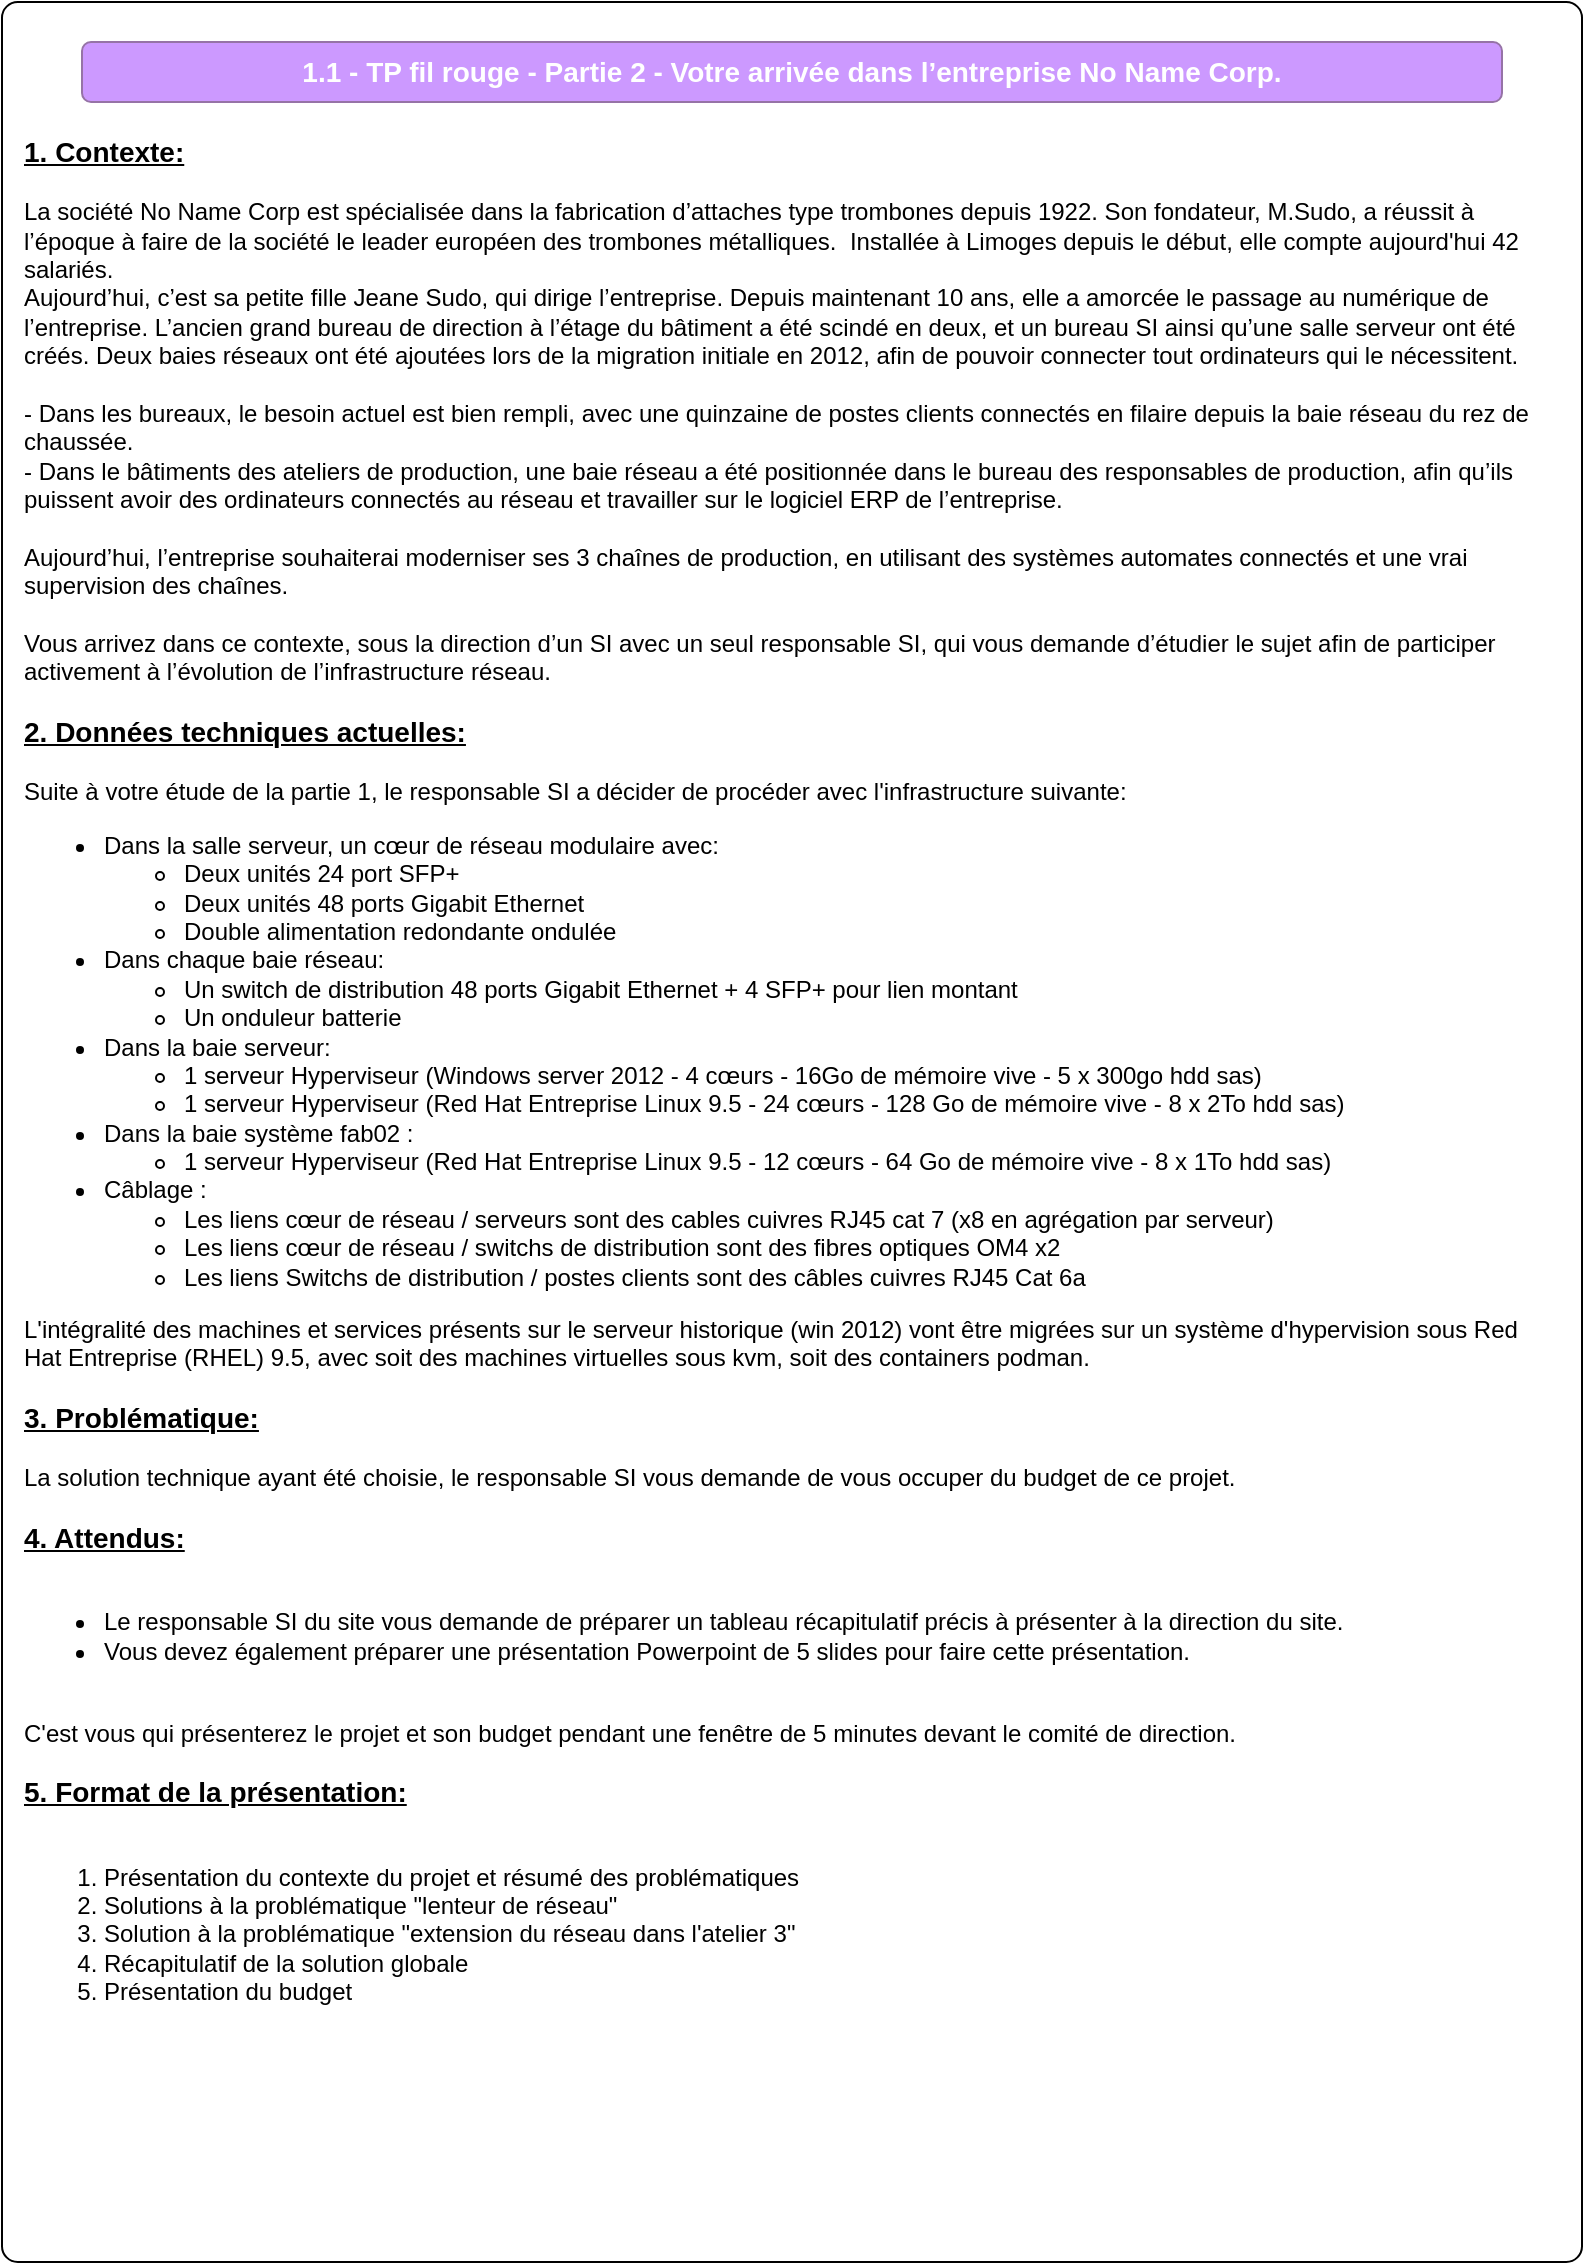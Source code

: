 <mxfile version="26.0.2" pages="4">
  <diagram id="Zf8DWnAmfZFCOAY3EVG-" name="Sujet">
    <mxGraphModel dx="1378" dy="829" grid="1" gridSize="10" guides="1" tooltips="1" connect="1" arrows="1" fold="1" page="1" pageScale="1" pageWidth="827" pageHeight="1169" math="0" shadow="0">
      <root>
        <mxCell id="0" />
        <mxCell id="1" parent="0" />
        <mxCell id="Eijif60r5JADXWS47vTC-2" value="" style="rounded=1;whiteSpace=wrap;html=1;arcSize=1;" parent="1" vertex="1">
          <mxGeometry x="20" y="20" width="790" height="1130" as="geometry" />
        </mxCell>
        <mxCell id="zf6PMpYXLcy7Vt312hjf-2" value="&lt;b&gt;&lt;u&gt;&lt;font style=&quot;font-size: 14px;&quot;&gt;1. Contexte:&lt;/font&gt;&lt;/u&gt;&lt;/b&gt;&lt;div&gt;&lt;br&gt;&lt;/div&gt;&lt;div&gt;La société No Name Corp est spécialisée dans la fabrication d’attaches type trombones depuis 1922. Son fondateur, M.Sudo, a réussit à l’époque à faire de la société le leader européen des trombones métalliques.&amp;nbsp;&lt;span style=&quot;background-color: transparent; color: light-dark(rgb(0, 0, 0), rgb(255, 255, 255));&quot;&gt;&amp;nbsp;&lt;/span&gt;&lt;span style=&quot;background-color: transparent; color: light-dark(rgb(0, 0, 0), rgb(255, 255, 255));&quot;&gt;Installée à Limoges depuis le début, elle compte aujourd&#39;hui 42 salariés.&lt;/span&gt;&lt;/div&gt;&lt;div&gt;Aujourd’hui, c’est sa petite fille Jeane Sudo, qui dirige l’entreprise.&amp;nbsp;&lt;span style=&quot;background-color: transparent; color: light-dark(rgb(0, 0, 0), rgb(255, 255, 255));&quot;&gt;Depuis maintenant 10 ans, elle a amorcée le passage au numérique de l’entreprise. L’ancien grand bureau de direction à l’étage du bâtiment a été scindé en deux, et un bureau SI ainsi qu’une salle serveur ont été créés. Deux baies réseaux ont été ajoutées lors de la migration initiale en 2012, afin de pouvoir connecter tout ordinateurs qui le nécessitent.&lt;/span&gt;&lt;/div&gt;&lt;div&gt;&lt;br&gt;&lt;/div&gt;&lt;div&gt;- Dans les bureaux, le besoin actuel est bien rempli, avec une quinzaine de postes clients connectés en filaire depuis la baie réseau du rez de chaussée.&lt;/div&gt;&lt;div&gt;- Dans le bâtiments des ateliers de production, une baie réseau a été positionnée dans le bureau des responsables de production, afin qu’ils puissent avoir des ordinateurs connectés au réseau et travailler sur le logiciel ERP de l’entreprise.&lt;br&gt;&lt;/div&gt;&lt;div&gt;&lt;br&gt;&lt;/div&gt;&lt;div&gt;Aujourd’hui, l’entreprise souhaiterai moderniser ses 3 chaînes de production, en utilisant des systèmes automates connectés et une vrai supervision des chaînes.&lt;/div&gt;&lt;div&gt;&lt;br&gt;&lt;/div&gt;&lt;div&gt;Vous arrivez dans ce contexte, sous la direction d’un SI avec un seul responsable SI, qui vous demande d’étudier le sujet afin de participer activement à l’évolution de l’infrastructure réseau.&lt;/div&gt;&lt;div&gt;&lt;br&gt;&lt;/div&gt;&lt;div&gt;&lt;b&gt;&lt;u&gt;&lt;font style=&quot;font-size: 14px;&quot;&gt;2. Données techniques actuelles:&lt;/font&gt;&lt;/u&gt;&lt;/b&gt;&lt;/div&gt;&lt;div&gt;&lt;br&gt;&lt;/div&gt;&lt;div&gt;Suite à votre étude de la partie 1, le responsable SI a décider de procéder avec l&#39;infrastructure suivante:&lt;/div&gt;&lt;div&gt;&lt;ul&gt;&lt;li&gt;Dans la salle serveur, un cœur de réseau modulaire avec:&lt;/li&gt;&lt;ul&gt;&lt;li&gt;Deux unités 24 port SFP+&lt;/li&gt;&lt;li&gt;Deux unités 48 ports Gigabit Ethernet&lt;/li&gt;&lt;li&gt;Double alimentation redondante ondulée&lt;/li&gt;&lt;/ul&gt;&lt;li&gt;Dans chaque baie réseau:&lt;/li&gt;&lt;ul&gt;&lt;li&gt;Un switch de distribution 48 ports Gigabit Ethernet + 4 SFP+ pour lien montant&lt;/li&gt;&lt;li&gt;Un onduleur batterie&lt;/li&gt;&lt;/ul&gt;&lt;li&gt;Dans la baie serveur:&lt;/li&gt;&lt;ul&gt;&lt;li&gt;1 serveur Hyperviseur (Windows server 2012 - 4 cœurs - 16Go de mémoire vive - 5 x 300go hdd sas)&lt;/li&gt;&lt;li&gt;1 serveur Hyperviseur (Red Hat Entreprise Linux 9.5 - 24 cœurs - 128 Go de mémoire vive - 8 x 2To hdd sas)&lt;/li&gt;&lt;/ul&gt;&lt;li&gt;Dans la baie système fab02 :&lt;/li&gt;&lt;ul&gt;&lt;li&gt;1 serveur Hyperviseur (Red Hat Entreprise Linux 9.5 - 12 cœurs - 64 Go de mémoire vive - 8 x 1To hdd sas)&lt;/li&gt;&lt;/ul&gt;&lt;li&gt;Câblage :&amp;nbsp;&lt;/li&gt;&lt;ul&gt;&lt;li&gt;Les liens cœur de réseau / serveurs sont des cables cuivres RJ45 cat 7 (x8 en agrégation par serveur)&lt;/li&gt;&lt;li&gt;Les liens cœur de réseau / switchs de distribution sont des fibres optiques OM4 x2&lt;/li&gt;&lt;li&gt;Les liens Switchs de distribution / postes clients sont des câbles cuivres RJ45 Cat 6a&lt;/li&gt;&lt;/ul&gt;&lt;/ul&gt;&lt;div&gt;L&#39;intégralité des machines et services présents sur le serveur historique (win 2012) vont être migrées sur un système d&#39;hypervision sous Red Hat Entreprise (RHEL) 9.5, avec soit des machines virtuelles sous kvm, soit des containers podman.&lt;/div&gt;&lt;/div&gt;&lt;div&gt;&lt;br&gt;&lt;/div&gt;&lt;div&gt;&lt;b&gt;&lt;u&gt;&lt;font style=&quot;font-size: 14px;&quot;&gt;3. Problématique:&lt;/font&gt;&lt;/u&gt;&lt;/b&gt;&lt;/div&gt;&lt;div&gt;&lt;span style=&quot;background-color: transparent; color: light-dark(rgb(0, 0, 0), rgb(255, 255, 255));&quot;&gt;&lt;br&gt;&lt;/span&gt;&lt;/div&gt;&lt;div&gt;&lt;span style=&quot;background-color: transparent; color: light-dark(rgb(0, 0, 0), rgb(255, 255, 255));&quot;&gt;&lt;font&gt;La solution technique ayant été choisie, le responsable SI vous demande de vous occuper du budget de ce projet.&amp;nbsp;&lt;/font&gt;&lt;/span&gt;&lt;/div&gt;&lt;div&gt;&lt;span style=&quot;background-color: transparent; color: light-dark(rgb(0, 0, 0), rgb(255, 255, 255));&quot;&gt;&lt;font&gt;&lt;br&gt;&lt;/font&gt;&lt;/span&gt;&lt;/div&gt;&lt;div&gt;&lt;b&gt;&lt;u&gt;&lt;font style=&quot;font-size: 14px;&quot;&gt;4. Attendus:&lt;/font&gt;&lt;/u&gt;&lt;/b&gt;&lt;/div&gt;&lt;div&gt;&lt;br&gt;&lt;/div&gt;&lt;div&gt;&lt;ul&gt;&lt;li&gt;Le responsable SI du site vous demande de préparer un tableau récapitulatif précis à présenter à la direction du site.&lt;/li&gt;&lt;li&gt;Vous devez également préparer une présentation Powerpoint de 5 slides pour faire cette présentation.&lt;/li&gt;&lt;/ul&gt;&lt;/div&gt;&lt;div&gt;&lt;br&gt;&lt;/div&gt;&lt;div&gt;C&#39;est vous qui présenterez le projet et son budget pendant une fenêtre de 5 minutes devant le comité de direction.&lt;/div&gt;&lt;div&gt;&lt;br&gt;&lt;/div&gt;&lt;div&gt;&lt;b&gt;&lt;u&gt;&lt;font style=&quot;font-size: 14px;&quot;&gt;5. Format de la présentation:&lt;/font&gt;&lt;/u&gt;&lt;/b&gt;&lt;/div&gt;&lt;div&gt;&lt;br&gt;&lt;/div&gt;&lt;div&gt;&lt;ol&gt;&lt;li&gt;Présentation du contexte du projet et résumé des problématiques&lt;/li&gt;&lt;li&gt;Solutions à la problématique &quot;lenteur de réseau&quot;&lt;/li&gt;&lt;li&gt;Solution à la problématique &quot;extension du réseau dans l&#39;atelier 3&quot;&lt;/li&gt;&lt;li&gt;Récapitulatif de la solution globale&lt;/li&gt;&lt;li&gt;Présentation du budget&lt;/li&gt;&lt;/ol&gt;&lt;/div&gt;" style="text;html=1;align=left;verticalAlign=top;whiteSpace=wrap;rounded=0;" parent="1" vertex="1">
          <mxGeometry x="29" y="80" width="770" height="1070" as="geometry" />
        </mxCell>
        <mxCell id="Eijif60r5JADXWS47vTC-1" value="1.1 - TP fil rouge - Partie 2 - Votre arrivée dans l’entreprise No Name Corp." style="rounded=1;whiteSpace=wrap;html=1;fillColor=#CC99FF;strokeColor=#9673a6;fontColor=#FFFFFF;fontSize=14;fontStyle=1" parent="1" vertex="1">
          <mxGeometry x="60" y="40" width="710" height="30" as="geometry" />
        </mxCell>
      </root>
    </mxGraphModel>
  </diagram>
  <diagram name="Topologie" id="H9irVcF_rrNOjkgV-mIr">
    <mxGraphModel dx="1621" dy="975" grid="1" gridSize="10" guides="0" tooltips="1" connect="1" arrows="1" fold="1" page="1" pageScale="1" pageWidth="827" pageHeight="1169" math="0" shadow="0">
      <root>
        <mxCell id="0" />
        <mxCell id="1" parent="0" />
        <mxCell id="1Z9PVCYlNnGnwnFfKap0-1" value="" style="rounded=1;whiteSpace=wrap;html=1;arcSize=1;" parent="1" vertex="1">
          <mxGeometry x="20" y="20" width="790" height="1130" as="geometry" />
        </mxCell>
        <mxCell id="1Z9PVCYlNnGnwnFfKap0-2" value="1.1 - TP fil rouge - Partie 2 - Annexe 1 - Topologie réseau" style="rounded=1;whiteSpace=wrap;html=1;fillColor=#CC99FF;strokeColor=#9673a6;fontColor=#FFFFFF;fontSize=14;fontStyle=1" parent="1" vertex="1">
          <mxGeometry x="60" y="30" width="710" height="30" as="geometry" />
        </mxCell>
        <mxCell id="9j41Xf2RF-thWnLo52nP-37" value="" style="rounded=1;whiteSpace=wrap;html=1;fontFamily=Helvetica;fontSize=11;labelBackgroundColor=default;fillColor=#ffe6cc;arcSize=3;strokeColor=#d79b00;" parent="1" vertex="1">
          <mxGeometry x="40" y="735" width="690" height="175" as="geometry" />
        </mxCell>
        <mxCell id="dfdCdgFeH61obHp5bPQe-27" value="Unité de fabrication 2" style="rounded=1;whiteSpace=wrap;html=1;fontFamily=Helvetica;fontSize=11;labelBackgroundColor=default;fillColor=#fff2cc;arcSize=3;strokeColor=#d6b656;align=left;" parent="1" vertex="1">
          <mxGeometry x="50" y="825" width="390" height="40" as="geometry" />
        </mxCell>
        <mxCell id="dfdCdgFeH61obHp5bPQe-26" value="Unité de fabrication 1" style="rounded=1;whiteSpace=wrap;html=1;fontFamily=Helvetica;fontSize=11;labelBackgroundColor=default;fillColor=#fff2cc;arcSize=3;strokeColor=#d6b656;align=left;" parent="1" vertex="1">
          <mxGeometry x="50" y="775" width="390" height="40" as="geometry" />
        </mxCell>
        <mxCell id="9j41Xf2RF-thWnLo52nP-36" value="" style="rounded=1;whiteSpace=wrap;html=1;fontFamily=Helvetica;fontSize=11;labelBackgroundColor=default;fillColor=#dae8fc;arcSize=3;strokeColor=#6c8ebf;" parent="1" vertex="1">
          <mxGeometry x="40" y="530" width="690" height="200" as="geometry" />
        </mxCell>
        <mxCell id="9j41Xf2RF-thWnLo52nP-35" value="" style="rounded=1;whiteSpace=wrap;html=1;fontFamily=Helvetica;fontSize=11;labelBackgroundColor=default;fillColor=#d5e8d4;arcSize=3;strokeColor=#82b366;" parent="1" vertex="1">
          <mxGeometry x="40" y="70" width="690" height="450" as="geometry" />
        </mxCell>
        <mxCell id="dl8DAiWBKm6dLVGj8xog-1" value="" style="strokeColor=#666666;html=1;verticalLabelPosition=bottom;labelBackgroundColor=#ffffff;verticalAlign=top;outlineConnect=0;shadow=0;dashed=0;shape=mxgraph.rackGeneral.rackCabinet3;fillColor2=#f4f4f4;container=1;collapsible=0;childLayout=rack;allowGaps=1;marginLeft=33;marginRight=9;marginTop=21;marginBottom=22;textColor=#666666;numDisp=ascend;" parent="1" vertex="1">
          <mxGeometry x="520" y="550" width="204" height="160" as="geometry" />
        </mxCell>
        <mxCell id="dl8DAiWBKm6dLVGj8xog-4" value="" style="strokeColor=#666666;html=1;labelPosition=right;align=left;spacingLeft=15;shadow=0;dashed=0;outlineConnect=0;shape=mxgraph.rack.general.cat5e_enhanced_patch_panel_48_ports;points=[[0.84,0.67,0,0,0],[0.91,0.67,0,0,0],[1,0.33,0,0,0],[1,0.67,0,0,0]];" parent="dl8DAiWBKm6dLVGj8xog-1" vertex="1">
          <mxGeometry x="33" y="21" width="162" height="30" as="geometry" />
        </mxCell>
        <mxCell id="9j41Xf2RF-thWnLo52nP-3" value="" style="html=1;verticalLabelPosition=bottom;verticalAlign=top;outlineConnect=0;shadow=0;dashed=0;shape=mxgraph.rack.hpe_aruba.switches.j9781a_2530_48_front;points=[[0.12,0.6,0,0,0],[0.23,0.6,0,0,0],[0.34,0.6,0,0,0],[0.45,0.6,0,0,0],[0.56,0.6,0,0,0],[0.67,0.6,0,0,0],[0.78,0.6,0,0,0],[0.86,0.6,0,0,0],[0.93,0.8,0,0,0],[0.96,0.8,0,0,0]];" parent="dl8DAiWBKm6dLVGj8xog-1" vertex="1">
          <mxGeometry x="33" y="51" width="162" height="15" as="geometry" />
        </mxCell>
        <mxCell id="dl8DAiWBKm6dLVGj8xog-5" value="" style="shape=mxgraph.rack.apc.apc_smart_ups_5000_va_5u;html=1;labelPosition=right;align=left;spacingLeft=15;dashed=0;shadow=0;fillColor=#ffffff;" parent="dl8DAiWBKm6dLVGj8xog-1" vertex="1">
          <mxGeometry x="33" y="66" width="162" height="74" as="geometry" />
        </mxCell>
        <mxCell id="9j41Xf2RF-thWnLo52nP-27" style="edgeStyle=orthogonalEdgeStyle;shape=connector;rounded=0;orthogonalLoop=1;jettySize=auto;html=1;exitX=0.91;exitY=0.67;exitDx=0;exitDy=0;exitPerimeter=0;entryX=0.96;entryY=0.8;entryDx=0;entryDy=0;entryPerimeter=0;strokeColor=#0066CC;strokeWidth=2;align=center;verticalAlign=middle;fontFamily=Helvetica;fontSize=11;fontColor=default;labelBackgroundColor=default;endArrow=none;endFill=0;" parent="dl8DAiWBKm6dLVGj8xog-1" source="dl8DAiWBKm6dLVGj8xog-4" target="9j41Xf2RF-thWnLo52nP-3" edge="1">
          <mxGeometry relative="1" as="geometry" />
        </mxCell>
        <mxCell id="9j41Xf2RF-thWnLo52nP-28" style="edgeStyle=orthogonalEdgeStyle;shape=connector;rounded=0;orthogonalLoop=1;jettySize=auto;html=1;exitX=0.84;exitY=0.67;exitDx=0;exitDy=0;exitPerimeter=0;entryX=0.93;entryY=0.8;entryDx=0;entryDy=0;entryPerimeter=0;strokeColor=#0066CC;strokeWidth=2;align=center;verticalAlign=middle;fontFamily=Helvetica;fontSize=11;fontColor=default;labelBackgroundColor=default;endArrow=none;endFill=0;" parent="dl8DAiWBKm6dLVGj8xog-1" source="dl8DAiWBKm6dLVGj8xog-4" target="9j41Xf2RF-thWnLo52nP-3" edge="1">
          <mxGeometry relative="1" as="geometry">
            <Array as="points">
              <mxPoint x="169" y="50" />
              <mxPoint x="184" y="50" />
            </Array>
          </mxGeometry>
        </mxCell>
        <mxCell id="dl8DAiWBKm6dLVGj8xog-6" value="" style="strokeColor=#666666;html=1;verticalLabelPosition=bottom;labelBackgroundColor=#ffffff;verticalAlign=top;outlineConnect=0;shadow=0;dashed=0;shape=mxgraph.rackGeneral.rackCabinet3;fillColor2=#f4f4f4;container=1;collapsible=0;childLayout=rack;allowGaps=1;marginLeft=33;marginRight=9;marginTop=21;marginBottom=22;textColor=#666666;numDisp=ascend;" parent="1" vertex="1">
          <mxGeometry x="520" y="740" width="204" height="160" as="geometry" />
        </mxCell>
        <mxCell id="dl8DAiWBKm6dLVGj8xog-7" value="" style="strokeColor=#666666;html=1;labelPosition=right;align=left;spacingLeft=15;shadow=0;dashed=0;outlineConnect=0;shape=mxgraph.rack.general.cat5e_enhanced_patch_panel_48_ports;points=[[0.86,0.8,0,0,0],[0.91,0.8,0,0,0],[1,0.33,0,0,0],[1,0.67,0,0,0]];" parent="dl8DAiWBKm6dLVGj8xog-6" vertex="1">
          <mxGeometry x="33" y="21" width="162" height="30" as="geometry" />
        </mxCell>
        <mxCell id="dl8DAiWBKm6dLVGj8xog-8" value="" style="html=1;verticalLabelPosition=bottom;verticalAlign=top;outlineConnect=0;shadow=0;dashed=0;shape=mxgraph.rack.hpe_aruba.switches.j9781a_2530_48_front;points=[[0.12,0.6,0,0,0],[0.23,0.6,0,0,0],[0.34,0.6,0,0,0],[0.45,0.6,0,0,0],[0.56,0.6,0,0,0],[0.67,0.6,0,0,0],[0.78,0.6,0,0,0],[0.86,0.6,0,0,0],[0.93,0.8,0,0,0],[0.96,0.8,0,0,0]];" parent="dl8DAiWBKm6dLVGj8xog-6" vertex="1">
          <mxGeometry x="33" y="51" width="162" height="15" as="geometry" />
        </mxCell>
        <mxCell id="dl8DAiWBKm6dLVGj8xog-9" value="" style="shape=mxgraph.rack.apc.apc_smart_ups_5000_va_5u;html=1;labelPosition=right;align=left;spacingLeft=15;dashed=0;shadow=0;fillColor=#ffffff;" parent="dl8DAiWBKm6dLVGj8xog-6" vertex="1">
          <mxGeometry x="33" y="66" width="162" height="74" as="geometry" />
        </mxCell>
        <mxCell id="9j41Xf2RF-thWnLo52nP-33" style="edgeStyle=orthogonalEdgeStyle;shape=connector;rounded=0;orthogonalLoop=1;jettySize=auto;html=1;exitX=0.91;exitY=0.8;exitDx=0;exitDy=0;exitPerimeter=0;entryX=0.96;entryY=0.8;entryDx=0;entryDy=0;entryPerimeter=0;strokeColor=#FF8000;strokeWidth=2;align=center;verticalAlign=middle;fontFamily=Helvetica;fontSize=11;fontColor=default;labelBackgroundColor=default;endArrow=none;endFill=0;" parent="dl8DAiWBKm6dLVGj8xog-6" source="dl8DAiWBKm6dLVGj8xog-7" target="dl8DAiWBKm6dLVGj8xog-8" edge="1">
          <mxGeometry relative="1" as="geometry" />
        </mxCell>
        <mxCell id="9j41Xf2RF-thWnLo52nP-34" style="edgeStyle=orthogonalEdgeStyle;shape=connector;rounded=0;orthogonalLoop=1;jettySize=auto;html=1;exitX=0.86;exitY=0.8;exitDx=0;exitDy=0;exitPerimeter=0;entryX=0.93;entryY=0.8;entryDx=0;entryDy=0;entryPerimeter=0;strokeColor=#FF8000;strokeWidth=2;align=center;verticalAlign=middle;fontFamily=Helvetica;fontSize=11;fontColor=default;labelBackgroundColor=default;endArrow=none;endFill=0;" parent="dl8DAiWBKm6dLVGj8xog-6" source="dl8DAiWBKm6dLVGj8xog-7" target="dl8DAiWBKm6dLVGj8xog-8" edge="1">
          <mxGeometry relative="1" as="geometry">
            <Array as="points">
              <mxPoint x="172" y="50" />
              <mxPoint x="184" y="50" />
            </Array>
          </mxGeometry>
        </mxCell>
        <mxCell id="dl8DAiWBKm6dLVGj8xog-10" value="" style="strokeColor=#666666;html=1;verticalLabelPosition=bottom;labelBackgroundColor=#ffffff;verticalAlign=top;outlineConnect=0;shadow=0;dashed=0;shape=mxgraph.rackGeneral.rackCabinet3;fillColor2=#f4f4f4;container=1;collapsible=0;childLayout=rack;allowGaps=1;marginLeft=33;marginRight=9;marginTop=21;marginBottom=22;textColor=#666666;numDisp=ascend;" parent="1" vertex="1">
          <mxGeometry x="520" y="120" width="204" height="370" as="geometry" />
        </mxCell>
        <mxCell id="dl8DAiWBKm6dLVGj8xog-11" value="" style="strokeColor=#666666;html=1;labelPosition=right;align=left;spacingLeft=15;shadow=0;dashed=0;outlineConnect=0;shape=mxgraph.rack.general.cat5e_enhanced_patch_panel_48_ports;points=[[0.06,0.73,0,0,0],[0.1,0.73,0,0,0],[0.13,0.73,0,0,0],[0.16,0.73,0,0,0],[0.19,0.73,0,0,0],[0.23,0.73,0,0,0],[0.26,0.73,0,0,0],[0.29,0.73,0,0,0],[0.32,0.73,0,0,0],[0.35,0.73,0,0,0],[0.39,0.73,0,0,0],[0.42,0.73,0,0,0],[0.45,0.73,0,0,0],[0.48,0.73,0,0,0],[0.52,0.73,0,0,0],[0.55,0.73,0,0,0],[0.58,0.73,0,0,0],[0.61,0.73,0,0,0],[0.65,0.73,0,0,0],[0.68,0.73,0,0,0],[0.71,0.73,0,0,0],[0.74,0.73,0,0,0],[0.77,0.73,0,0,0],[0.81,0.73,0,0,0],[0.84,0.73,0,0,0],[0.87,0.73,0,0,0],[0.9,0.73,0,0,0],[0.94,0.73,0,0,0],[1,0,0,0,0],[1,0.2,0,0,0],[1,0.4,0,0,0],[1,0.6,0,0,0],[1,0.8,0,0,0],[1,1,0,0,0]];" parent="dl8DAiWBKm6dLVGj8xog-10" vertex="1">
          <mxGeometry x="33" y="21" width="162" height="30" as="geometry" />
        </mxCell>
        <mxCell id="dl8DAiWBKm6dLVGj8xog-14" value="" style="strokeColor=#666666;html=1;labelPosition=right;align=left;spacingLeft=15;shadow=0;dashed=0;outlineConnect=0;shape=mxgraph.rack.general.cat5e_enhanced_patch_panel_48_ports;" parent="dl8DAiWBKm6dLVGj8xog-10" vertex="1">
          <mxGeometry x="33" y="51" width="162" height="30" as="geometry" />
        </mxCell>
        <mxCell id="5xNo_FaIS-vA76P3_rJ1-1" value="" style="html=1;verticalLabelPosition=bottom;verticalAlign=top;outlineConnect=0;shadow=0;dashed=0;shape=mxgraph.rack.hpe_aruba.switches.r0x43a_aruba_6400_24p_sfp_4sfp56_module;points=[[0.36,0.8,0,0,0],[0.4,0.8,0,0,0],[0.5,0.8,0,0,0],[0.54,0.8,0,0,0],[0.57,0.8,0,0,0],[0.61,0.8,0,0,0],[0.65,0.8,0,0,0],[0.69,0.8,0,0,0]];" parent="dl8DAiWBKm6dLVGj8xog-10" vertex="1">
          <mxGeometry x="33" y="81" width="162" height="15" as="geometry" />
        </mxCell>
        <mxCell id="dl8DAiWBKm6dLVGj8xog-12" value="" style="html=1;verticalLabelPosition=bottom;verticalAlign=top;outlineConnect=0;shadow=0;dashed=0;shape=mxgraph.rack.hpe_aruba.switches.j9781a_2530_48_front;points=[[0.12,0.2,0,0,0],[0.16,0.2,0,0,0],[0.19,0.2,0,0,0],[0.23,0.2,0,0,0],[0.26,0.2,0,0,0],[0.29,0.2,0,0,0],[0.33,0.2,0,0,0],[0.36,0.2,0,0,0],[0.4,0.2,0,0,0],[0.43,0.2,0,0,0],[0.47,0.2,0,0,0],[0.5,0.2,0,0,0],[0.54,0.2,0,0,0],[0.57,0.2,0,0,0],[0.6,0.2,0,0,0],[0.64,0.2,0,0,0],[0.67,0.2,0,0,0],[0.71,0.2,0,0,0],[0.74,0.2,0,0,0],[0.78,0.2,0,0,0],[0.81,0.2,0,0,0],[0.85,0.2,0,0,0],[0.88,0.2,0,0,0]];" parent="dl8DAiWBKm6dLVGj8xog-10" vertex="1">
          <mxGeometry x="33" y="111" width="162" height="15" as="geometry" />
        </mxCell>
        <mxCell id="dl8DAiWBKm6dLVGj8xog-15" value="" style="html=1;verticalLabelPosition=bottom;verticalAlign=top;outlineConnect=0;shadow=0;dashed=0;shape=mxgraph.rack.hpe_aruba.switches.j9781a_2530_48_front;points=[[0.1,0.8,0,0,0],[0.14,0.8,0,0,0],[0.17,0.8,0,0,0],[0.21,0.8,0,0,0],[0.24,0.8,0,0,0],[0.28,0.8,0,0,0],[0.31,0.8,0,0,0],[0.34,0.8,0,0,0],[0.38,0.8,0,0,0],[0.41,0.8,0,0,0],[0.45,0.8,0,0,0],[0.48,0.8,0,0,0],[0.52,0.8,0,0,0],[0.55,0.8,0,0,0],[0.59,0.8,0,0,0],[0.62,0.8,0,0,0],[0.66,0.8,0,0,0],[0.69,0.8,0,0,0],[0.72,0.8,0,0,0],[0.76,0.8,0,0,0],[0.79,0.8,0,0,0],[0.83,0.8,0,0,0],[0.86,0.8,0,0,0],[0.9,0.8,0,0,0]];" parent="dl8DAiWBKm6dLVGj8xog-10" vertex="1">
          <mxGeometry x="33" y="126" width="162" height="15" as="geometry" />
        </mxCell>
        <mxCell id="dl8DAiWBKm6dLVGj8xog-23" value="" style="group" parent="dl8DAiWBKm6dLVGj8xog-10" vertex="1" connectable="0">
          <mxGeometry x="33" y="141" width="162" height="56" as="geometry" />
        </mxCell>
        <mxCell id="dl8DAiWBKm6dLVGj8xog-17" value="" style="html=1;verticalLabelPosition=bottom;verticalAlign=top;outlineConnect=0;shadow=0;dashed=0;shape=mxgraph.rack.hpe_aruba.switches.j9821a_540r_zl2_switch_rear;" parent="dl8DAiWBKm6dLVGj8xog-23" vertex="1">
          <mxGeometry width="162" height="56" as="geometry" />
        </mxCell>
        <mxCell id="dl8DAiWBKm6dLVGj8xog-16" value="" style="html=1;verticalLabelPosition=bottom;verticalAlign=top;outlineConnect=0;shadow=0;dashed=0;shape=mxgraph.rack.hpe_aruba.switches.j9830b_5400r_2750w_poeplus_zl2_power_supply;" parent="dl8DAiWBKm6dLVGj8xog-23" vertex="1">
          <mxGeometry x="1" y="6.5" width="70" height="42" as="geometry" />
        </mxCell>
        <mxCell id="dl8DAiWBKm6dLVGj8xog-18" value="" style="html=1;verticalLabelPosition=bottom;verticalAlign=top;outlineConnect=0;shadow=0;dashed=0;shape=mxgraph.rack.hpe_aruba.switches.j9830b_5400r_2750w_poeplus_zl2_power_supply;" parent="dl8DAiWBKm6dLVGj8xog-23" vertex="1">
          <mxGeometry x="71" y="6.5" width="70" height="42" as="geometry" />
        </mxCell>
        <mxCell id="5xNo_FaIS-vA76P3_rJ1-3" value="" style="shape=mxgraph.rack.apc.apc_smart_ups_5000_va_5u;html=1;labelPosition=right;align=left;spacingLeft=15;dashed=0;shadow=0;fillColor=#ffffff;" parent="dl8DAiWBKm6dLVGj8xog-10" vertex="1">
          <mxGeometry x="33" y="197" width="162" height="74" as="geometry" />
        </mxCell>
        <mxCell id="dl8DAiWBKm6dLVGj8xog-13" value="" style="shape=mxgraph.rack.apc.apc_smart_ups_5000_va_5u;html=1;labelPosition=right;align=left;spacingLeft=15;dashed=0;shadow=0;fillColor=#ffffff;" parent="dl8DAiWBKm6dLVGj8xog-10" vertex="1">
          <mxGeometry x="33" y="271" width="162" height="74" as="geometry" />
        </mxCell>
        <mxCell id="9j41Xf2RF-thWnLo52nP-2" value="" style="html=1;verticalLabelPosition=bottom;verticalAlign=top;outlineConnect=0;shadow=0;dashed=0;shape=mxgraph.rack.hpe_aruba.switches.r0x43a_aruba_6400_24p_sfp_4sfp56_module;points=[[0.36,0.8,0,0,0],[0.4,0.8,0,0,0],[0.5,0.8,0,0,0],[0.54,0.8,0,0,0],[0.57,0.8,0,0,0],[0.61,0.8,0,0,0],[0.65,0.8,0,0,0],[0.69,0.8,0,0,0]];" parent="dl8DAiWBKm6dLVGj8xog-10" vertex="1">
          <mxGeometry x="33" y="96" width="162" height="15" as="geometry" />
        </mxCell>
        <mxCell id="9j41Xf2RF-thWnLo52nP-23" style="edgeStyle=orthogonalEdgeStyle;shape=connector;rounded=0;orthogonalLoop=1;jettySize=auto;html=1;exitX=0.69;exitY=0.8;exitDx=0;exitDy=0;exitPerimeter=0;entryX=0.94;entryY=0.73;entryDx=0;entryDy=0;entryPerimeter=0;strokeColor=#0066CC;strokeWidth=2;align=center;verticalAlign=middle;fontFamily=Helvetica;fontSize=11;fontColor=default;labelBackgroundColor=default;endArrow=none;endFill=0;" parent="dl8DAiWBKm6dLVGj8xog-10" source="5xNo_FaIS-vA76P3_rJ1-1" target="dl8DAiWBKm6dLVGj8xog-11" edge="1">
          <mxGeometry relative="1" as="geometry">
            <Array as="points">
              <mxPoint x="145" y="80" />
              <mxPoint x="185" y="80" />
            </Array>
          </mxGeometry>
        </mxCell>
        <mxCell id="9j41Xf2RF-thWnLo52nP-24" style="edgeStyle=orthogonalEdgeStyle;shape=connector;rounded=0;orthogonalLoop=1;jettySize=auto;html=1;exitX=0.65;exitY=0.8;exitDx=0;exitDy=0;exitPerimeter=0;entryX=0.9;entryY=0.73;entryDx=0;entryDy=0;entryPerimeter=0;strokeColor=#FF8000;strokeWidth=2;align=center;verticalAlign=middle;fontFamily=Helvetica;fontSize=11;fontColor=default;labelBackgroundColor=default;endArrow=none;endFill=0;" parent="dl8DAiWBKm6dLVGj8xog-10" source="5xNo_FaIS-vA76P3_rJ1-1" target="dl8DAiWBKm6dLVGj8xog-11" edge="1">
          <mxGeometry relative="1" as="geometry">
            <Array as="points">
              <mxPoint x="138" y="70" />
              <mxPoint x="179" y="70" />
            </Array>
          </mxGeometry>
        </mxCell>
        <mxCell id="9j41Xf2RF-thWnLo52nP-25" style="edgeStyle=orthogonalEdgeStyle;shape=connector;rounded=0;orthogonalLoop=1;jettySize=auto;html=1;exitX=0.54;exitY=0.8;exitDx=0;exitDy=0;exitPerimeter=0;entryX=0.52;entryY=0.73;entryDx=0;entryDy=0;entryPerimeter=0;strokeColor=#0066CC;strokeWidth=2;align=center;verticalAlign=middle;fontFamily=Helvetica;fontSize=11;fontColor=default;labelBackgroundColor=default;endArrow=none;endFill=0;" parent="dl8DAiWBKm6dLVGj8xog-10" source="9j41Xf2RF-thWnLo52nP-2" target="dl8DAiWBKm6dLVGj8xog-11" edge="1">
          <mxGeometry relative="1" as="geometry">
            <Array as="points">
              <mxPoint x="121" y="60" />
              <mxPoint x="120" y="60" />
              <mxPoint x="120" y="50" />
              <mxPoint x="117" y="50" />
            </Array>
          </mxGeometry>
        </mxCell>
        <mxCell id="9j41Xf2RF-thWnLo52nP-26" style="edgeStyle=orthogonalEdgeStyle;shape=connector;rounded=0;orthogonalLoop=1;jettySize=auto;html=1;exitX=0.5;exitY=0.8;exitDx=0;exitDy=0;exitPerimeter=0;entryX=0.45;entryY=0.73;entryDx=0;entryDy=0;entryPerimeter=0;strokeColor=#FF8000;strokeWidth=2;align=center;verticalAlign=middle;fontFamily=Helvetica;fontSize=11;fontColor=default;labelBackgroundColor=default;endArrow=none;endFill=0;" parent="dl8DAiWBKm6dLVGj8xog-10" source="9j41Xf2RF-thWnLo52nP-2" target="dl8DAiWBKm6dLVGj8xog-11" edge="1">
          <mxGeometry relative="1" as="geometry">
            <Array as="points">
              <mxPoint x="114" y="50" />
              <mxPoint x="106" y="50" />
            </Array>
          </mxGeometry>
        </mxCell>
        <mxCell id="brtRXWUNe08EVccY7XU2-1" style="edgeStyle=orthogonalEdgeStyle;rounded=0;orthogonalLoop=1;jettySize=auto;html=1;exitX=0.61;exitY=0.8;exitDx=0;exitDy=0;exitPerimeter=0;entryX=0.87;entryY=0.73;entryDx=0;entryDy=0;entryPerimeter=0;endArrow=none;endFill=0;strokeWidth=2;strokeColor=#7F00FF;" edge="1" parent="dl8DAiWBKm6dLVGj8xog-10" source="5xNo_FaIS-vA76P3_rJ1-1" target="dl8DAiWBKm6dLVGj8xog-11">
          <mxGeometry relative="1" as="geometry">
            <Array as="points">
              <mxPoint x="132" y="60" />
              <mxPoint x="174" y="60" />
            </Array>
          </mxGeometry>
        </mxCell>
        <mxCell id="brtRXWUNe08EVccY7XU2-2" style="edgeStyle=orthogonalEdgeStyle;shape=connector;rounded=0;orthogonalLoop=1;jettySize=auto;html=1;exitX=0.57;exitY=0.8;exitDx=0;exitDy=0;exitPerimeter=0;entryX=0.77;entryY=0.73;entryDx=0;entryDy=0;entryPerimeter=0;strokeColor=#7F00FF;strokeWidth=2;align=center;verticalAlign=middle;fontFamily=Helvetica;fontSize=11;fontColor=default;labelBackgroundColor=default;endArrow=none;endFill=0;" edge="1" parent="dl8DAiWBKm6dLVGj8xog-10" source="9j41Xf2RF-thWnLo52nP-2" target="dl8DAiWBKm6dLVGj8xog-11">
          <mxGeometry relative="1" as="geometry">
            <Array as="points">
              <mxPoint x="125" y="50" />
              <mxPoint x="158" y="50" />
            </Array>
          </mxGeometry>
        </mxCell>
        <mxCell id="9j41Xf2RF-thWnLo52nP-9" value="" style="strokeColor=#666666;html=1;verticalLabelPosition=bottom;labelBackgroundColor=#ffffff;verticalAlign=top;outlineConnect=0;shadow=0;dashed=0;shape=mxgraph.rackGeneral.rackCabinet3;fillColor2=#f4f4f4;container=1;collapsible=0;childLayout=rack;allowGaps=1;marginLeft=33;marginRight=9;marginTop=21;marginBottom=22;textColor=#666666;numDisp=ascend;fontFamily=Helvetica;fontSize=11;fontColor=default;" parent="1" vertex="1">
          <mxGeometry x="120" y="120" width="204" height="370" as="geometry" />
        </mxCell>
        <mxCell id="9j41Xf2RF-thWnLo52nP-10" value="" style="strokeColor=#666666;html=1;labelPosition=right;align=left;spacingLeft=15;shadow=0;dashed=0;outlineConnect=0;shape=mxgraph.rack.dell.poweredge_r740;fontFamily=Helvetica;fontSize=11;fontColor=default;labelBackgroundColor=default;points=[[1,0.2,0,0,0],[1,0.4,0,0,0],[1,0.6,0,0,0],[1,0.8,0,0,0]];" parent="9j41Xf2RF-thWnLo52nP-9" vertex="1">
          <mxGeometry x="33" y="21" width="162" height="30" as="geometry" />
        </mxCell>
        <mxCell id="9j41Xf2RF-thWnLo52nP-11" value="" style="strokeColor=#666666;html=1;labelPosition=right;align=left;spacingLeft=15;shadow=0;dashed=0;outlineConnect=0;shape=mxgraph.rack.dell.poweredge_r740;fontFamily=Helvetica;fontSize=11;fontColor=default;labelBackgroundColor=default;points=[[1,0.2,0,0,0],[1,0.4,0,0,0],[1,0.6,0,0,0],[1,0.8,0,0,0]];" parent="9j41Xf2RF-thWnLo52nP-9" vertex="1">
          <mxGeometry x="33" y="51" width="162" height="30" as="geometry" />
        </mxCell>
        <mxCell id="9j41Xf2RF-thWnLo52nP-13" value="" style="shape=mxgraph.rack.apc.apc_smart_ups_5000_va_5u;html=1;labelPosition=right;align=left;spacingLeft=15;dashed=0;shadow=0;fillColor=#ffffff;" parent="9j41Xf2RF-thWnLo52nP-9" vertex="1">
          <mxGeometry x="33" y="196" width="162" height="74" as="geometry" />
        </mxCell>
        <mxCell id="9j41Xf2RF-thWnLo52nP-12" value="" style="shape=mxgraph.rack.apc.apc_smart_ups_5000_va_5u;html=1;labelPosition=right;align=left;spacingLeft=15;dashed=0;shadow=0;fillColor=#ffffff;" parent="9j41Xf2RF-thWnLo52nP-9" vertex="1">
          <mxGeometry x="33" y="270" width="162" height="74" as="geometry" />
        </mxCell>
        <mxCell id="9j41Xf2RF-thWnLo52nP-14" style="edgeStyle=orthogonalEdgeStyle;shape=link;rounded=0;orthogonalLoop=1;jettySize=auto;html=1;exitX=1;exitY=0.2;exitDx=0;exitDy=0;exitPerimeter=0;entryX=0.23;entryY=0.2;entryDx=0;entryDy=0;entryPerimeter=0;strokeColor=#00FF80;strokeWidth=1;align=center;verticalAlign=middle;fontFamily=Helvetica;fontSize=11;fontColor=default;labelBackgroundColor=default;endArrow=none;endFill=0;" parent="1" source="9j41Xf2RF-thWnLo52nP-10" target="dl8DAiWBKm6dLVGj8xog-12" edge="1">
          <mxGeometry relative="1" as="geometry" />
        </mxCell>
        <mxCell id="9j41Xf2RF-thWnLo52nP-15" style="edgeStyle=orthogonalEdgeStyle;shape=link;rounded=0;orthogonalLoop=1;jettySize=auto;html=1;exitX=1;exitY=0.4;exitDx=0;exitDy=0;exitPerimeter=0;entryX=0.19;entryY=0.2;entryDx=0;entryDy=0;entryPerimeter=0;strokeColor=#00FF80;strokeWidth=1;align=center;verticalAlign=middle;fontFamily=Helvetica;fontSize=11;fontColor=default;labelBackgroundColor=default;endArrow=none;endFill=0;" parent="1" source="9j41Xf2RF-thWnLo52nP-10" target="dl8DAiWBKm6dLVGj8xog-12" edge="1">
          <mxGeometry relative="1" as="geometry" />
        </mxCell>
        <mxCell id="9j41Xf2RF-thWnLo52nP-16" style="edgeStyle=orthogonalEdgeStyle;shape=link;rounded=0;orthogonalLoop=1;jettySize=auto;html=1;exitX=1;exitY=0.6;exitDx=0;exitDy=0;exitPerimeter=0;entryX=0.14;entryY=0.8;entryDx=0;entryDy=0;entryPerimeter=0;strokeColor=#00FF80;strokeWidth=1;align=center;verticalAlign=middle;fontFamily=Helvetica;fontSize=11;fontColor=default;labelBackgroundColor=default;endArrow=none;endFill=0;" parent="1" source="9j41Xf2RF-thWnLo52nP-10" target="dl8DAiWBKm6dLVGj8xog-15" edge="1">
          <mxGeometry relative="1" as="geometry" />
        </mxCell>
        <mxCell id="9j41Xf2RF-thWnLo52nP-17" style="edgeStyle=orthogonalEdgeStyle;shape=link;rounded=0;orthogonalLoop=1;jettySize=auto;html=1;exitX=1;exitY=0.8;exitDx=0;exitDy=0;exitPerimeter=0;entryX=0.1;entryY=0.8;entryDx=0;entryDy=0;entryPerimeter=0;strokeColor=#00FF80;strokeWidth=1;align=center;verticalAlign=middle;fontFamily=Helvetica;fontSize=11;fontColor=default;labelBackgroundColor=default;endArrow=none;endFill=0;" parent="1" source="9j41Xf2RF-thWnLo52nP-10" target="dl8DAiWBKm6dLVGj8xog-15" edge="1">
          <mxGeometry relative="1" as="geometry" />
        </mxCell>
        <mxCell id="9j41Xf2RF-thWnLo52nP-19" style="edgeStyle=orthogonalEdgeStyle;shape=link;rounded=0;orthogonalLoop=1;jettySize=auto;html=1;exitX=1;exitY=0.2;exitDx=0;exitDy=0;exitPerimeter=0;entryX=0.47;entryY=0.2;entryDx=0;entryDy=0;entryPerimeter=0;strokeColor=#66B2FF;strokeWidth=1;align=center;verticalAlign=middle;fontFamily=Helvetica;fontSize=11;fontColor=default;labelBackgroundColor=default;endArrow=none;endFill=0;" parent="1" source="9j41Xf2RF-thWnLo52nP-11" target="dl8DAiWBKm6dLVGj8xog-12" edge="1">
          <mxGeometry relative="1" as="geometry" />
        </mxCell>
        <mxCell id="9j41Xf2RF-thWnLo52nP-20" style="edgeStyle=orthogonalEdgeStyle;shape=link;rounded=0;orthogonalLoop=1;jettySize=auto;html=1;exitX=1;exitY=0.4;exitDx=0;exitDy=0;exitPerimeter=0;entryX=0.43;entryY=0.2;entryDx=0;entryDy=0;entryPerimeter=0;strokeColor=#66B2FF;strokeWidth=1;align=center;verticalAlign=middle;fontFamily=Helvetica;fontSize=11;fontColor=default;labelBackgroundColor=default;endArrow=none;endFill=0;" parent="1" source="9j41Xf2RF-thWnLo52nP-11" target="dl8DAiWBKm6dLVGj8xog-12" edge="1">
          <mxGeometry relative="1" as="geometry" />
        </mxCell>
        <mxCell id="9j41Xf2RF-thWnLo52nP-21" style="edgeStyle=orthogonalEdgeStyle;shape=link;rounded=0;orthogonalLoop=1;jettySize=auto;html=1;exitX=1;exitY=0.6;exitDx=0;exitDy=0;exitPerimeter=0;entryX=0.38;entryY=0.8;entryDx=0;entryDy=0;entryPerimeter=0;strokeColor=#66B2FF;strokeWidth=1;align=center;verticalAlign=middle;fontFamily=Helvetica;fontSize=11;fontColor=default;labelBackgroundColor=default;endArrow=none;endFill=0;" parent="1" source="9j41Xf2RF-thWnLo52nP-11" target="dl8DAiWBKm6dLVGj8xog-15" edge="1">
          <mxGeometry relative="1" as="geometry" />
        </mxCell>
        <mxCell id="9j41Xf2RF-thWnLo52nP-22" style="edgeStyle=orthogonalEdgeStyle;shape=link;rounded=0;orthogonalLoop=1;jettySize=auto;html=1;exitX=1;exitY=0.8;exitDx=0;exitDy=0;exitPerimeter=0;entryX=0.34;entryY=0.8;entryDx=0;entryDy=0;entryPerimeter=0;strokeColor=#66B2FF;strokeWidth=1;align=center;verticalAlign=middle;fontFamily=Helvetica;fontSize=11;fontColor=default;labelBackgroundColor=default;endArrow=none;endFill=0;" parent="1" source="9j41Xf2RF-thWnLo52nP-11" target="dl8DAiWBKm6dLVGj8xog-15" edge="1">
          <mxGeometry relative="1" as="geometry" />
        </mxCell>
        <mxCell id="9j41Xf2RF-thWnLo52nP-29" style="edgeStyle=orthogonalEdgeStyle;shape=connector;rounded=0;orthogonalLoop=1;jettySize=auto;html=1;exitX=1;exitY=0.33;exitDx=0;exitDy=0;exitPerimeter=0;entryX=1;entryY=1;entryDx=0;entryDy=0;entryPerimeter=0;strokeColor=#0066CC;strokeWidth=2;align=center;verticalAlign=middle;fontFamily=Helvetica;fontSize=11;fontColor=default;labelBackgroundColor=default;endArrow=none;endFill=0;" parent="1" source="dl8DAiWBKm6dLVGj8xog-4" target="dl8DAiWBKm6dLVGj8xog-11" edge="1">
          <mxGeometry relative="1" as="geometry">
            <Array as="points">
              <mxPoint x="740" y="581" />
              <mxPoint x="740" y="171" />
            </Array>
          </mxGeometry>
        </mxCell>
        <mxCell id="9j41Xf2RF-thWnLo52nP-30" style="edgeStyle=orthogonalEdgeStyle;shape=connector;rounded=0;orthogonalLoop=1;jettySize=auto;html=1;exitX=1;exitY=0.67;exitDx=0;exitDy=0;exitPerimeter=0;entryX=1;entryY=0.8;entryDx=0;entryDy=0;entryPerimeter=0;strokeColor=#0066CC;strokeWidth=2;align=center;verticalAlign=middle;fontFamily=Helvetica;fontSize=11;fontColor=default;labelBackgroundColor=default;endArrow=none;endFill=0;" parent="1" source="dl8DAiWBKm6dLVGj8xog-4" target="dl8DAiWBKm6dLVGj8xog-11" edge="1">
          <mxGeometry relative="1" as="geometry">
            <Array as="points">
              <mxPoint x="750" y="591" />
              <mxPoint x="750" y="165" />
            </Array>
          </mxGeometry>
        </mxCell>
        <mxCell id="9j41Xf2RF-thWnLo52nP-31" style="edgeStyle=orthogonalEdgeStyle;shape=connector;rounded=0;orthogonalLoop=1;jettySize=auto;html=1;exitX=1;exitY=0.33;exitDx=0;exitDy=0;exitPerimeter=0;entryX=1;entryY=0.6;entryDx=0;entryDy=0;entryPerimeter=0;strokeColor=#FF8000;strokeWidth=2;align=center;verticalAlign=middle;fontFamily=Helvetica;fontSize=11;fontColor=default;labelBackgroundColor=default;endArrow=none;endFill=0;" parent="1" source="dl8DAiWBKm6dLVGj8xog-7" target="dl8DAiWBKm6dLVGj8xog-11" edge="1">
          <mxGeometry relative="1" as="geometry">
            <Array as="points">
              <mxPoint x="760" y="771" />
              <mxPoint x="760" y="159" />
            </Array>
          </mxGeometry>
        </mxCell>
        <mxCell id="9j41Xf2RF-thWnLo52nP-32" style="edgeStyle=orthogonalEdgeStyle;shape=connector;rounded=0;orthogonalLoop=1;jettySize=auto;html=1;exitX=1;exitY=0.4;exitDx=0;exitDy=0;exitPerimeter=0;entryX=1;entryY=0.67;entryDx=0;entryDy=0;entryPerimeter=0;strokeColor=#FF8000;strokeWidth=2;align=center;verticalAlign=middle;fontFamily=Helvetica;fontSize=11;fontColor=default;labelBackgroundColor=default;endArrow=none;endFill=0;" parent="1" source="dl8DAiWBKm6dLVGj8xog-11" target="dl8DAiWBKm6dLVGj8xog-7" edge="1">
          <mxGeometry relative="1" as="geometry">
            <Array as="points">
              <mxPoint x="770" y="153" />
              <mxPoint x="770" y="781" />
            </Array>
          </mxGeometry>
        </mxCell>
        <mxCell id="9j41Xf2RF-thWnLo52nP-38" value="Salle serveur" style="text;html=1;align=center;verticalAlign=middle;whiteSpace=wrap;rounded=0;fontFamily=Helvetica;fontSize=11;fontColor=default;labelBackgroundColor=none;fontStyle=1" parent="1" vertex="1">
          <mxGeometry x="70" y="80" width="380" height="30" as="geometry" />
        </mxCell>
        <mxCell id="9j41Xf2RF-thWnLo52nP-39" value="Bureaux" style="text;html=1;align=center;verticalAlign=middle;whiteSpace=wrap;rounded=0;fontFamily=Helvetica;fontSize=11;fontColor=default;labelBackgroundColor=none;fontStyle=1" parent="1" vertex="1">
          <mxGeometry x="70" y="540" width="380" height="30" as="geometry" />
        </mxCell>
        <mxCell id="9j41Xf2RF-thWnLo52nP-40" value="Atelier fabrication 01" style="text;html=1;align=center;verticalAlign=middle;whiteSpace=wrap;rounded=0;fontFamily=Helvetica;fontSize=11;fontColor=default;labelBackgroundColor=none;fontStyle=1" parent="1" vertex="1">
          <mxGeometry x="70" y="745" width="380" height="30" as="geometry" />
        </mxCell>
        <mxCell id="dfdCdgFeH61obHp5bPQe-2" value="" style="points=[[0.13,0.02,0],[0.5,0,0],[0.87,0.02,0],[0.885,0.4,0],[0.985,0.985,0],[0.5,1,0],[0.015,0.985,0],[0.115,0.4,0]];verticalLabelPosition=bottom;sketch=0;html=1;verticalAlign=top;aspect=fixed;align=center;pointerEvents=1;shape=mxgraph.cisco19.laptop;fillColor=#005073;strokeColor=none;" parent="1" vertex="1">
          <mxGeometry x="80" y="565" width="50" height="35" as="geometry" />
        </mxCell>
        <mxCell id="dfdCdgFeH61obHp5bPQe-3" value="" style="points=[[0.13,0.02,0],[0.5,0,0],[0.87,0.02,0],[0.885,0.4,0],[0.985,0.985,0],[0.5,1,0],[0.015,0.985,0],[0.115,0.4,0]];verticalLabelPosition=bottom;sketch=0;html=1;verticalAlign=top;aspect=fixed;align=center;pointerEvents=1;shape=mxgraph.cisco19.laptop;fillColor=#005073;strokeColor=none;" parent="1" vertex="1">
          <mxGeometry x="140" y="565" width="50" height="35" as="geometry" />
        </mxCell>
        <mxCell id="dfdCdgFeH61obHp5bPQe-4" value="" style="points=[[0.13,0.02,0],[0.5,0,0],[0.87,0.02,0],[0.885,0.4,0],[0.985,0.985,0],[0.5,1,0],[0.015,0.985,0],[0.115,0.4,0]];verticalLabelPosition=bottom;sketch=0;html=1;verticalAlign=top;aspect=fixed;align=center;pointerEvents=1;shape=mxgraph.cisco19.laptop;fillColor=#005073;strokeColor=none;" parent="1" vertex="1">
          <mxGeometry x="140" y="612.5" width="50" height="35" as="geometry" />
        </mxCell>
        <mxCell id="dfdCdgFeH61obHp5bPQe-5" value="" style="points=[[0.13,0.02,0],[0.5,0,0],[0.87,0.02,0],[0.885,0.4,0],[0.985,0.985,0],[0.5,1,0],[0.015,0.985,0],[0.115,0.4,0]];verticalLabelPosition=bottom;sketch=0;html=1;verticalAlign=top;aspect=fixed;align=center;pointerEvents=1;shape=mxgraph.cisco19.laptop;fillColor=#005073;strokeColor=none;" parent="1" vertex="1">
          <mxGeometry x="80" y="612.5" width="50" height="35" as="geometry" />
        </mxCell>
        <mxCell id="dfdCdgFeH61obHp5bPQe-6" value="" style="points=[[0.13,0.02,0],[0.5,0,0],[0.87,0.02,0],[0.885,0.4,0],[0.985,0.985,0],[0.5,1,0],[0.015,0.985,0],[0.115,0.4,0]];verticalLabelPosition=bottom;sketch=0;html=1;verticalAlign=top;aspect=fixed;align=center;pointerEvents=1;shape=mxgraph.cisco19.laptop;fillColor=#005073;strokeColor=none;" parent="1" vertex="1">
          <mxGeometry x="140" y="660" width="50" height="35" as="geometry" />
        </mxCell>
        <mxCell id="dfdCdgFeH61obHp5bPQe-7" value="" style="points=[[0.13,0.02,0],[0.5,0,0],[0.87,0.02,0],[0.885,0.4,0],[0.985,0.985,0],[0.5,1,0],[0.015,0.985,0],[0.115,0.4,0]];verticalLabelPosition=bottom;sketch=0;html=1;verticalAlign=top;aspect=fixed;align=center;pointerEvents=1;shape=mxgraph.cisco19.laptop;fillColor=#005073;strokeColor=none;" parent="1" vertex="1">
          <mxGeometry x="80" y="660" width="50" height="35" as="geometry" />
        </mxCell>
        <mxCell id="dfdCdgFeH61obHp5bPQe-14" value="" style="points=[[0.13,0.02,0],[0.5,0,0],[0.87,0.02,0],[0.885,0.4,0],[0.985,0.985,0],[0.5,1,0],[0.015,0.985,0],[0.115,0.4,0]];verticalLabelPosition=bottom;sketch=0;html=1;verticalAlign=top;aspect=fixed;align=center;pointerEvents=1;shape=mxgraph.cisco19.laptop;fillColor=#005073;strokeColor=none;" parent="1" vertex="1">
          <mxGeometry x="260" y="565" width="50" height="35" as="geometry" />
        </mxCell>
        <mxCell id="dfdCdgFeH61obHp5bPQe-15" value="" style="points=[[0.13,0.02,0],[0.5,0,0],[0.87,0.02,0],[0.885,0.4,0],[0.985,0.985,0],[0.5,1,0],[0.015,0.985,0],[0.115,0.4,0]];verticalLabelPosition=bottom;sketch=0;html=1;verticalAlign=top;aspect=fixed;align=center;pointerEvents=1;shape=mxgraph.cisco19.laptop;fillColor=#005073;strokeColor=none;" parent="1" vertex="1">
          <mxGeometry x="200" y="565" width="50" height="35" as="geometry" />
        </mxCell>
        <mxCell id="dfdCdgFeH61obHp5bPQe-16" value="" style="points=[[0.13,0.02,0],[0.5,0,0],[0.87,0.02,0],[0.885,0.4,0],[0.985,0.985,0],[0.5,1,0],[0.015,0.985,0],[0.115,0.4,0]];verticalLabelPosition=bottom;sketch=0;html=1;verticalAlign=top;aspect=fixed;align=center;pointerEvents=1;shape=mxgraph.cisco19.laptop;fillColor=#005073;strokeColor=none;" parent="1" vertex="1">
          <mxGeometry x="260" y="612.5" width="50" height="35" as="geometry" />
        </mxCell>
        <mxCell id="dfdCdgFeH61obHp5bPQe-17" value="" style="points=[[0.13,0.02,0],[0.5,0,0],[0.87,0.02,0],[0.885,0.4,0],[0.985,0.985,0],[0.5,1,0],[0.015,0.985,0],[0.115,0.4,0]];verticalLabelPosition=bottom;sketch=0;html=1;verticalAlign=top;aspect=fixed;align=center;pointerEvents=1;shape=mxgraph.cisco19.laptop;fillColor=#005073;strokeColor=none;" parent="1" vertex="1">
          <mxGeometry x="200" y="612.5" width="50" height="35" as="geometry" />
        </mxCell>
        <mxCell id="dfdCdgFeH61obHp5bPQe-18" value="" style="points=[[0.13,0.02,0],[0.5,0,0],[0.87,0.02,0],[0.885,0.4,0],[0.985,0.985,0],[0.5,1,0],[0.015,0.985,0],[0.115,0.4,0]];verticalLabelPosition=bottom;sketch=0;html=1;verticalAlign=top;aspect=fixed;align=center;pointerEvents=1;shape=mxgraph.cisco19.laptop;fillColor=#005073;strokeColor=none;" parent="1" vertex="1">
          <mxGeometry x="200" y="660" width="50" height="35" as="geometry" />
        </mxCell>
        <mxCell id="dfdCdgFeH61obHp5bPQe-19" value="" style="points=[[0.13,0.02,0],[0.5,0,0],[0.87,0.02,0],[0.885,0.4,0],[0.985,0.985,0],[0.5,1,0],[0.015,0.985,0],[0.115,0.4,0]];verticalLabelPosition=bottom;sketch=0;html=1;verticalAlign=top;aspect=fixed;align=center;pointerEvents=1;shape=mxgraph.cisco19.laptop;fillColor=#005073;strokeColor=none;" parent="1" vertex="1">
          <mxGeometry x="260" y="660" width="50" height="35" as="geometry" />
        </mxCell>
        <mxCell id="dfdCdgFeH61obHp5bPQe-20" value="" style="points=[[0.13,0.02,0],[0.5,0,0],[0.87,0.02,0],[0.885,0.4,0],[0.985,0.985,0],[0.5,1,0],[0.015,0.985,0],[0.115,0.4,0]];verticalLabelPosition=bottom;sketch=0;html=1;verticalAlign=top;aspect=fixed;align=center;pointerEvents=1;shape=mxgraph.cisco19.laptop;fillColor=#005073;strokeColor=none;" parent="1" vertex="1">
          <mxGeometry x="320" y="565" width="50" height="35" as="geometry" />
        </mxCell>
        <mxCell id="dfdCdgFeH61obHp5bPQe-21" value="" style="points=[[0.13,0.02,0],[0.5,0,0],[0.87,0.02,0],[0.885,0.4,0],[0.985,0.985,0],[0.5,1,0],[0.015,0.985,0],[0.115,0.4,0]];verticalLabelPosition=bottom;sketch=0;html=1;verticalAlign=top;aspect=fixed;align=center;pointerEvents=1;shape=mxgraph.cisco19.laptop;fillColor=#005073;strokeColor=none;" parent="1" vertex="1">
          <mxGeometry x="320" y="612.5" width="50" height="35" as="geometry" />
        </mxCell>
        <mxCell id="dfdCdgFeH61obHp5bPQe-22" value="" style="points=[[0.13,0.02,0],[0.5,0,0],[0.87,0.02,0],[0.885,0.4,0],[0.985,0.985,0],[0.5,1,0],[0.015,0.985,0],[0.115,0.4,0]];verticalLabelPosition=bottom;sketch=0;html=1;verticalAlign=top;aspect=fixed;align=center;pointerEvents=1;shape=mxgraph.cisco19.laptop;fillColor=#005073;strokeColor=none;" parent="1" vertex="1">
          <mxGeometry x="320" y="660" width="50" height="35" as="geometry" />
        </mxCell>
        <mxCell id="dfdCdgFeH61obHp5bPQe-23" value="" style="points=[[0.03,0.03,0],[0.5,0,0],[0.97,0.03,0],[1,0.4,0],[0.97,0.745,0],[0.5,1,0],[0.03,0.745,0],[0,0.4,0]];verticalLabelPosition=bottom;sketch=0;html=1;verticalAlign=top;aspect=fixed;align=center;pointerEvents=1;shape=mxgraph.cisco19.workstation;fillColor=#005073;strokeColor=none;" parent="1" vertex="1">
          <mxGeometry x="324" y="775" width="50" height="40" as="geometry" />
        </mxCell>
        <mxCell id="brtRXWUNe08EVccY7XU2-3" value="" style="rounded=1;whiteSpace=wrap;html=1;fontFamily=Helvetica;fontSize=11;labelBackgroundColor=default;fillColor=#e1d5e7;arcSize=3;strokeColor=#9673a6;" vertex="1" parent="1">
          <mxGeometry x="40" y="920" width="690" height="221" as="geometry" />
        </mxCell>
        <mxCell id="brtRXWUNe08EVccY7XU2-4" value="Unité de fabrication 3" style="rounded=1;whiteSpace=wrap;html=1;fontFamily=Helvetica;fontSize=11;labelBackgroundColor=default;fillColor=#FFCCE6;arcSize=3;strokeColor=#9673a6;align=left;" vertex="1" parent="1">
          <mxGeometry x="50" y="960" width="390" height="40" as="geometry" />
        </mxCell>
        <mxCell id="brtRXWUNe08EVccY7XU2-7" value="" style="strokeColor=#666666;html=1;verticalLabelPosition=bottom;labelBackgroundColor=#ffffff;verticalAlign=top;outlineConnect=0;shadow=0;dashed=0;shape=mxgraph.rackGeneral.rackCabinet3;fillColor2=#f4f4f4;container=1;collapsible=0;childLayout=rack;allowGaps=1;marginLeft=33;marginRight=9;marginTop=21;marginBottom=22;textColor=#666666;numDisp=ascend;" vertex="1" parent="1">
          <mxGeometry x="520" y="961" width="204" height="160" as="geometry" />
        </mxCell>
        <mxCell id="brtRXWUNe08EVccY7XU2-8" value="" style="strokeColor=#666666;html=1;labelPosition=right;align=left;spacingLeft=15;shadow=0;dashed=0;outlineConnect=0;shape=mxgraph.rack.general.cat5e_enhanced_patch_panel_48_ports;points=[[0.86,0.8,0,0,0],[0.91,0.8,0,0,0],[1,0.33,0,0,0],[1,0.67,0,0,0]];" vertex="1" parent="brtRXWUNe08EVccY7XU2-7">
          <mxGeometry x="33" y="21" width="162" height="30" as="geometry" />
        </mxCell>
        <mxCell id="brtRXWUNe08EVccY7XU2-9" value="" style="html=1;verticalLabelPosition=bottom;verticalAlign=top;outlineConnect=0;shadow=0;dashed=0;shape=mxgraph.rack.hpe_aruba.switches.j9781a_2530_48_front;points=[[0.12,0.6,0,0,0],[0.23,0.6,0,0,0],[0.34,0.6,0,0,0],[0.45,0.6,0,0,0],[0.56,0.6,0,0,0],[0.67,0.6,0,0,0],[0.78,0.6,0,0,0],[0.86,0.6,0,0,0],[0.93,0.8,0,0,0],[0.96,0.8,0,0,0]];" vertex="1" parent="brtRXWUNe08EVccY7XU2-7">
          <mxGeometry x="33" y="51" width="162" height="15" as="geometry" />
        </mxCell>
        <mxCell id="brtRXWUNe08EVccY7XU2-10" value="" style="shape=mxgraph.rack.apc.apc_smart_ups_5000_va_5u;html=1;labelPosition=right;align=left;spacingLeft=15;dashed=0;shadow=0;fillColor=#ffffff;" vertex="1" parent="brtRXWUNe08EVccY7XU2-7">
          <mxGeometry x="33" y="66" width="162" height="74" as="geometry" />
        </mxCell>
        <mxCell id="brtRXWUNe08EVccY7XU2-11" style="edgeStyle=orthogonalEdgeStyle;shape=connector;rounded=0;orthogonalLoop=1;jettySize=auto;html=1;exitX=0.91;exitY=0.8;exitDx=0;exitDy=0;exitPerimeter=0;entryX=0.96;entryY=0.8;entryDx=0;entryDy=0;entryPerimeter=0;strokeColor=#7F00FF;strokeWidth=2;align=center;verticalAlign=middle;fontFamily=Helvetica;fontSize=11;fontColor=default;labelBackgroundColor=default;endArrow=none;endFill=0;" edge="1" parent="brtRXWUNe08EVccY7XU2-7" source="brtRXWUNe08EVccY7XU2-8" target="brtRXWUNe08EVccY7XU2-9">
          <mxGeometry relative="1" as="geometry" />
        </mxCell>
        <mxCell id="brtRXWUNe08EVccY7XU2-12" style="edgeStyle=orthogonalEdgeStyle;shape=connector;rounded=0;orthogonalLoop=1;jettySize=auto;html=1;exitX=0.86;exitY=0.8;exitDx=0;exitDy=0;exitPerimeter=0;entryX=0.93;entryY=0.8;entryDx=0;entryDy=0;entryPerimeter=0;strokeColor=#7F00FF;strokeWidth=2;align=center;verticalAlign=middle;fontFamily=Helvetica;fontSize=11;fontColor=default;labelBackgroundColor=default;endArrow=none;endFill=0;" edge="1" parent="brtRXWUNe08EVccY7XU2-7" source="brtRXWUNe08EVccY7XU2-8" target="brtRXWUNe08EVccY7XU2-9">
          <mxGeometry relative="1" as="geometry">
            <Array as="points">
              <mxPoint x="172" y="50" />
              <mxPoint x="184" y="50" />
            </Array>
          </mxGeometry>
        </mxCell>
        <mxCell id="brtRXWUNe08EVccY7XU2-13" value="Atelier fabrication 02" style="text;html=1;align=center;verticalAlign=middle;whiteSpace=wrap;rounded=0;fontFamily=Helvetica;fontSize=11;fontColor=default;labelBackgroundColor=none;fontStyle=1" vertex="1" parent="1">
          <mxGeometry x="70" y="930" width="380" height="30" as="geometry" />
        </mxCell>
        <mxCell id="brtRXWUNe08EVccY7XU2-16" value="" style="points=[[0.03,0.03,0],[0.5,0,0],[0.97,0.03,0],[1,0.4,0],[0.97,0.745,0],[0.5,1,0],[0.03,0.745,0],[0,0.4,0]];verticalLabelPosition=bottom;sketch=0;html=1;verticalAlign=top;aspect=fixed;align=center;pointerEvents=1;shape=mxgraph.cisco19.workstation;fillColor=#005073;strokeColor=none;" vertex="1" parent="1">
          <mxGeometry x="324" y="960" width="50" height="40" as="geometry" />
        </mxCell>
        <mxCell id="brtRXWUNe08EVccY7XU2-17" style="edgeStyle=orthogonalEdgeStyle;shape=connector;rounded=0;orthogonalLoop=1;jettySize=auto;html=1;exitX=1;exitY=0.33;exitDx=0;exitDy=0;exitPerimeter=0;entryX=1;entryY=0.2;entryDx=0;entryDy=0;entryPerimeter=0;strokeColor=#7F00FF;strokeWidth=2;align=center;verticalAlign=middle;fontFamily=Helvetica;fontSize=11;fontColor=default;labelBackgroundColor=default;endArrow=none;endFill=0;" edge="1" parent="1" source="brtRXWUNe08EVccY7XU2-8" target="dl8DAiWBKm6dLVGj8xog-11">
          <mxGeometry relative="1" as="geometry">
            <Array as="points">
              <mxPoint x="780" y="992" />
              <mxPoint x="780" y="147" />
            </Array>
          </mxGeometry>
        </mxCell>
        <mxCell id="brtRXWUNe08EVccY7XU2-18" style="edgeStyle=orthogonalEdgeStyle;shape=connector;rounded=0;orthogonalLoop=1;jettySize=auto;html=1;exitX=1;exitY=0;exitDx=0;exitDy=0;exitPerimeter=0;entryX=1;entryY=0.67;entryDx=0;entryDy=0;entryPerimeter=0;strokeColor=#7F00FF;strokeWidth=2;align=center;verticalAlign=middle;fontFamily=Helvetica;fontSize=11;fontColor=default;labelBackgroundColor=default;endArrow=none;endFill=0;" edge="1" parent="1" source="dl8DAiWBKm6dLVGj8xog-11" target="brtRXWUNe08EVccY7XU2-8">
          <mxGeometry relative="1" as="geometry">
            <Array as="points">
              <mxPoint x="715" y="140" />
              <mxPoint x="790" y="140" />
              <mxPoint x="790" y="1002" />
            </Array>
          </mxGeometry>
        </mxCell>
        <mxCell id="u8hhfCy0Zjg-9dBywPTO-7" value="" style="strokeColor=#666666;html=1;verticalLabelPosition=bottom;labelBackgroundColor=#ffffff;verticalAlign=top;outlineConnect=0;shadow=0;dashed=0;shape=mxgraph.rackGeneral.rackCabinet3;fillColor2=#f4f4f4;container=1;collapsible=0;childLayout=rack;allowGaps=1;marginLeft=33;marginRight=9;marginTop=21;marginBottom=22;textColor=#666666;numDisp=ascend;fontFamily=Helvetica;fontSize=11;fontColor=default;" vertex="1" parent="1">
          <mxGeometry x="240" y="1020" width="204" height="100" as="geometry" />
        </mxCell>
        <mxCell id="u8hhfCy0Zjg-9dBywPTO-8" value="" style="strokeColor=#666666;html=1;labelPosition=right;align=left;spacingLeft=15;shadow=0;dashed=0;outlineConnect=0;shape=mxgraph.rack.dell.poweredge_r740;fontFamily=Helvetica;fontSize=11;fontColor=default;labelBackgroundColor=default;points=[[1,0.2,0,0,0],[1,0.4,0,0,0],[1,0.6,0,0,0],[1,0.8,0,0,0]];" vertex="1" parent="u8hhfCy0Zjg-9dBywPTO-7">
          <mxGeometry x="33" y="21" width="162" height="30" as="geometry" />
        </mxCell>
        <mxCell id="u8hhfCy0Zjg-9dBywPTO-14" value="" style="shape=mxgraph.rack.apc.apc_smart_ups_750_va_1u;html=1;labelPosition=right;align=left;spacingLeft=15;dashed=0;shadow=0;fillColor=#ffffff;fontFamily=Helvetica;fontSize=11;fontColor=default;labelBackgroundColor=default;" vertex="1" parent="u8hhfCy0Zjg-9dBywPTO-7">
          <mxGeometry x="33" y="51" width="162" height="15" as="geometry" />
        </mxCell>
        <mxCell id="u8hhfCy0Zjg-9dBywPTO-15" value="" style="shape=mxgraph.rack.apc.apc_smart_ups_750_va_1u;html=1;labelPosition=right;align=left;spacingLeft=15;dashed=0;shadow=0;fillColor=#ffffff;fontFamily=Helvetica;fontSize=11;fontColor=default;labelBackgroundColor=default;" vertex="1" parent="u8hhfCy0Zjg-9dBywPTO-7">
          <mxGeometry x="33" y="66" width="162" height="15" as="geometry" />
        </mxCell>
      </root>
    </mxGraphModel>
  </diagram>
  <diagram id="Vb0J09QpD8mD47djePr3" name="Topologie logique">
    <mxGraphModel dx="1621" dy="975" grid="1" gridSize="10" guides="1" tooltips="1" connect="1" arrows="1" fold="1" page="1" pageScale="1" pageWidth="827" pageHeight="1169" math="0" shadow="0">
      <root>
        <mxCell id="0" />
        <mxCell id="1" parent="0" />
        <mxCell id="BPKf5k9JKoXHZFEPVZaz-1" value="" style="rounded=1;whiteSpace=wrap;html=1;arcSize=1;" vertex="1" parent="1">
          <mxGeometry x="20" y="20" width="790" height="1130" as="geometry" />
        </mxCell>
        <mxCell id="BPKf5k9JKoXHZFEPVZaz-2" value="1.1 - TP fil rouge - Partie 2 - Annexe 2 - Topologie réseau logique" style="rounded=1;whiteSpace=wrap;html=1;fillColor=#CC99FF;strokeColor=#9673a6;fontColor=#FFFFFF;fontSize=14;fontStyle=1" vertex="1" parent="1">
          <mxGeometry x="60" y="30" width="710" height="30" as="geometry" />
        </mxCell>
        <mxCell id="68C9dVgnsqzb5D2HW6kB-3" value="" style="rounded=1;whiteSpace=wrap;html=1;fontFamily=Helvetica;fontSize=11;labelBackgroundColor=default;fillColor=#e1d5e7;strokeColor=#9673a6;arcSize=3;" vertex="1" parent="1">
          <mxGeometry x="347.5" y="560" width="396" height="320" as="geometry" />
        </mxCell>
        <mxCell id="68C9dVgnsqzb5D2HW6kB-2" value="" style="rounded=1;whiteSpace=wrap;html=1;fontFamily=Helvetica;fontSize=11;labelBackgroundColor=default;fillColor=#ffe6cc;strokeColor=#d79b00;arcSize=5;" vertex="1" parent="1">
          <mxGeometry x="116.72" y="590" width="216.57" height="290" as="geometry" />
        </mxCell>
        <mxCell id="68C9dVgnsqzb5D2HW6kB-1" value="" style="rounded=1;whiteSpace=wrap;html=1;fontFamily=Helvetica;fontSize=11;labelBackgroundColor=default;fillColor=#dae8fc;strokeColor=#6c8ebf;arcSize=6;" vertex="1" parent="1">
          <mxGeometry x="40" y="120" width="216.57" height="270" as="geometry" />
        </mxCell>
        <mxCell id="iux-Q9tw-PWz4QpzHmxv-1" value="" style="rounded=1;whiteSpace=wrap;html=1;fontFamily=Helvetica;fontSize=11;labelBackgroundColor=default;fillColor=#d5e8d4;strokeColor=#82b366;arcSize=7;" vertex="1" parent="1">
          <mxGeometry x="287.5" y="120" width="170" height="270" as="geometry" />
        </mxCell>
        <mxCell id="7X1ovpzGRq5tquFaozXl-1" value="" style="sketch=0;points=[[0.015,0.015,0],[0.985,0.015,0],[0.985,0.985,0],[0.015,0.985,0],[0.25,0,0],[0.5,0,0],[0.75,0,0],[1,0.25,0],[1,0.5,0],[1,0.75,0],[0.75,1,0],[0.5,1,0],[0.25,1,0],[0,0.75,0],[0,0.5,0],[0,0.25,0]];verticalLabelPosition=bottom;html=1;verticalAlign=top;aspect=fixed;align=center;pointerEvents=1;shape=mxgraph.cisco19.rect;prIcon=l3_switch;fillColor=#FAFAFA;strokeColor=#005073;fontFamily=Helvetica;fontSize=11;fontColor=default;labelBackgroundColor=default;" vertex="1" parent="1">
          <mxGeometry x="347.5" y="280" width="50" height="50" as="geometry" />
        </mxCell>
        <mxCell id="7X1ovpzGRq5tquFaozXl-2" value="" style="sketch=0;points=[[0.015,0.015,0],[0.985,0.015,0],[0.985,0.985,0],[0.015,0.985,0],[0.25,0,0],[0.5,0,0],[0.75,0,0],[1,0.25,0],[1,0.5,0],[1,0.75,0],[0.75,1,0],[0.5,1,0],[0.25,1,0],[0,0.75,0],[0,0.5,0],[0,0.25,0]];verticalLabelPosition=bottom;html=1;verticalAlign=top;aspect=fixed;align=center;pointerEvents=1;shape=mxgraph.cisco19.rect;prIcon=l2_switch;fillColor=#FAFAFA;strokeColor=#005073;fontFamily=Helvetica;fontSize=11;fontColor=default;labelBackgroundColor=default;" vertex="1" parent="1">
          <mxGeometry x="200" y="280" width="50" height="50" as="geometry" />
        </mxCell>
        <mxCell id="7X1ovpzGRq5tquFaozXl-3" value="" style="sketch=0;points=[[0.015,0.015,0],[0.985,0.015,0],[0.985,0.985,0],[0.015,0.985,0],[0.25,0,0],[0.5,0,0],[0.75,0,0],[1,0.25,0],[1,0.5,0],[1,0.75,0],[0.75,1,0],[0.5,1,0],[0.25,1,0],[0,0.75,0],[0,0.5,0],[0,0.25,0]];verticalLabelPosition=bottom;html=1;verticalAlign=top;aspect=fixed;align=center;pointerEvents=1;shape=mxgraph.cisco19.rect;prIcon=l2_switch;fillColor=#FAFAFA;strokeColor=#005073;fontFamily=Helvetica;fontSize=11;fontColor=default;labelBackgroundColor=default;" vertex="1" parent="1">
          <mxGeometry x="200" y="680" width="50" height="50" as="geometry" />
        </mxCell>
        <mxCell id="7X1ovpzGRq5tquFaozXl-4" value="" style="sketch=0;points=[[0.015,0.015,0],[0.985,0.015,0],[0.985,0.985,0],[0.015,0.985,0],[0.25,0,0],[0.5,0,0],[0.75,0,0],[1,0.25,0],[1,0.5,0],[1,0.75,0],[0.75,1,0],[0.5,1,0],[0.25,1,0],[0,0.75,0],[0,0.5,0],[0,0.25,0]];verticalLabelPosition=bottom;html=1;verticalAlign=top;aspect=fixed;align=center;pointerEvents=1;shape=mxgraph.cisco19.rect;prIcon=l2_switch;fillColor=#FAFAFA;strokeColor=#005073;fontFamily=Helvetica;fontSize=11;fontColor=default;labelBackgroundColor=default;" vertex="1" parent="1">
          <mxGeometry x="403.5" y="680" width="50" height="50" as="geometry" />
        </mxCell>
        <mxCell id="7X1ovpzGRq5tquFaozXl-5" value="" style="sketch=0;points=[[0.015,0.015,0],[0.985,0.015,0],[0.985,0.985,0],[0.015,0.985,0],[0.25,0,0],[0.5,0,0],[0.75,0,0],[1,0.25,0],[1,0.5,0],[1,0.75,0],[0.75,1,0],[0.5,1,0],[0.25,1,0],[0,0.75,0],[0,0.5,0],[0,0.25,0]];verticalLabelPosition=bottom;html=1;verticalAlign=top;aspect=fixed;align=center;pointerEvents=1;shape=mxgraph.cisco19.server;fillColor=#005073;strokeColor=none;fontFamily=Helvetica;fontSize=11;fontColor=default;labelBackgroundColor=default;" vertex="1" parent="1">
          <mxGeometry x="330" y="180" width="27.5" height="50" as="geometry" />
        </mxCell>
        <mxCell id="7X1ovpzGRq5tquFaozXl-6" value="" style="sketch=0;points=[[0.015,0.015,0],[0.985,0.015,0],[0.985,0.985,0],[0.015,0.985,0],[0.25,0,0],[0.5,0,0],[0.75,0,0],[1,0.25,0],[1,0.5,0],[1,0.75,0],[0.75,1,0],[0.5,1,0],[0.25,1,0],[0,0.75,0],[0,0.5,0],[0,0.25,0]];verticalLabelPosition=bottom;html=1;verticalAlign=top;aspect=fixed;align=center;pointerEvents=1;shape=mxgraph.cisco19.server;fillColor=#005073;strokeColor=none;fontFamily=Helvetica;fontSize=11;fontColor=default;labelBackgroundColor=default;" vertex="1" parent="1">
          <mxGeometry x="384" y="180" width="27.5" height="50" as="geometry" />
        </mxCell>
        <mxCell id="7X1ovpzGRq5tquFaozXl-7" value="" style="sketch=0;points=[[0.015,0.015,0],[0.985,0.015,0],[0.985,0.985,0],[0.015,0.985,0],[0.25,0,0],[0.5,0,0],[0.75,0,0],[1,0.25,0],[1,0.5,0],[1,0.75,0],[0.75,1,0],[0.5,1,0],[0.25,1,0],[0,0.75,0],[0,0.5,0],[0,0.25,0]];verticalLabelPosition=bottom;html=1;verticalAlign=top;aspect=fixed;align=center;pointerEvents=1;shape=mxgraph.cisco19.server;fillColor=#005073;strokeColor=none;fontFamily=Helvetica;fontSize=11;fontColor=default;labelBackgroundColor=default;" vertex="1" parent="1">
          <mxGeometry x="603.5" y="680" width="27.5" height="50" as="geometry" />
        </mxCell>
        <mxCell id="7X1ovpzGRq5tquFaozXl-8" value="" style="points=[[0.13,0.02,0],[0.5,0,0],[0.87,0.02,0],[0.885,0.4,0],[0.985,0.985,0],[0.5,1,0],[0.015,0.985,0],[0.115,0.4,0]];verticalLabelPosition=bottom;sketch=0;html=1;verticalAlign=top;aspect=fixed;align=center;pointerEvents=1;shape=mxgraph.cisco19.laptop;fillColor=#005073;strokeColor=none;fontFamily=Helvetica;fontSize=11;fontColor=default;labelBackgroundColor=default;" vertex="1" parent="1">
          <mxGeometry x="50" y="200" width="50" height="35" as="geometry" />
        </mxCell>
        <mxCell id="7X1ovpzGRq5tquFaozXl-9" value="" style="points=[[0.13,0.02,0],[0.5,0,0],[0.87,0.02,0],[0.885,0.4,0],[0.985,0.985,0],[0.5,1,0],[0.015,0.985,0],[0.115,0.4,0]];verticalLabelPosition=bottom;sketch=0;html=1;verticalAlign=top;aspect=fixed;align=center;pointerEvents=1;shape=mxgraph.cisco19.laptop;fillColor=#005073;strokeColor=none;fontFamily=Helvetica;fontSize=11;fontColor=default;labelBackgroundColor=default;" vertex="1" parent="1">
          <mxGeometry x="50" y="260" width="50" height="35" as="geometry" />
        </mxCell>
        <mxCell id="7X1ovpzGRq5tquFaozXl-10" value="" style="points=[[0.13,0.02,0],[0.5,0,0],[0.87,0.02,0],[0.885,0.4,0],[0.985,0.985,0],[0.5,1,0],[0.015,0.985,0],[0.115,0.4,0]];verticalLabelPosition=bottom;sketch=0;html=1;verticalAlign=top;aspect=fixed;align=center;pointerEvents=1;shape=mxgraph.cisco19.laptop;fillColor=#005073;strokeColor=none;fontFamily=Helvetica;fontSize=11;fontColor=default;labelBackgroundColor=default;" vertex="1" parent="1">
          <mxGeometry x="50" y="330" width="50" height="35" as="geometry" />
        </mxCell>
        <mxCell id="7X1ovpzGRq5tquFaozXl-11" value="" style="points=[[0.03,0.03,0],[0.5,0,0],[0.97,0.03,0],[1,0.4,0],[0.97,0.745,0],[0.5,1,0],[0.03,0.745,0],[0,0.4,0]];verticalLabelPosition=bottom;sketch=0;html=1;verticalAlign=top;aspect=fixed;align=center;pointerEvents=1;shape=mxgraph.cisco19.workstation;fillColor=#005073;strokeColor=none;fontFamily=Helvetica;fontSize=11;fontColor=default;labelBackgroundColor=default;" vertex="1" parent="1">
          <mxGeometry x="160" y="800" width="50" height="40" as="geometry" />
        </mxCell>
        <mxCell id="7X1ovpzGRq5tquFaozXl-12" value="" style="points=[[0.03,0.03,0],[0.5,0,0],[0.97,0.03,0],[1,0.4,0],[0.97,0.745,0],[0.5,1,0],[0.03,0.745,0],[0,0.4,0]];verticalLabelPosition=bottom;sketch=0;html=1;verticalAlign=top;aspect=fixed;align=center;pointerEvents=1;shape=mxgraph.cisco19.workstation;fillColor=#005073;strokeColor=none;fontFamily=Helvetica;fontSize=11;fontColor=default;labelBackgroundColor=default;" vertex="1" parent="1">
          <mxGeometry x="250" y="800" width="50" height="40" as="geometry" />
        </mxCell>
        <mxCell id="7X1ovpzGRq5tquFaozXl-13" value="" style="fontColor=#0066CC;verticalAlign=top;verticalLabelPosition=bottom;labelPosition=center;align=center;html=1;outlineConnect=0;fillColor=#CCCCCC;strokeColor=#6881B3;gradientColor=none;gradientDirection=north;strokeWidth=2;shape=mxgraph.networks.monitor;fontFamily=Helvetica;fontSize=11;labelBackgroundColor=default;" vertex="1" parent="1">
          <mxGeometry x="497.25" y="580" width="80" height="65" as="geometry" />
        </mxCell>
        <mxCell id="7X1ovpzGRq5tquFaozXl-14" value="" style="fontColor=#0066CC;verticalAlign=top;verticalLabelPosition=bottom;labelPosition=center;align=center;html=1;outlineConnect=0;fillColor=#CCCCCC;strokeColor=#6881B3;gradientColor=none;gradientDirection=north;strokeWidth=2;shape=mxgraph.networks.monitor;fontFamily=Helvetica;fontSize=11;labelBackgroundColor=default;" vertex="1" parent="1">
          <mxGeometry x="577.25" y="580" width="80" height="65" as="geometry" />
        </mxCell>
        <mxCell id="7X1ovpzGRq5tquFaozXl-15" value="" style="fontColor=#0066CC;verticalAlign=top;verticalLabelPosition=bottom;labelPosition=center;align=center;html=1;outlineConnect=0;fillColor=#CCCCCC;strokeColor=#6881B3;gradientColor=none;gradientDirection=north;strokeWidth=2;shape=mxgraph.networks.monitor;fontFamily=Helvetica;fontSize=11;labelBackgroundColor=default;" vertex="1" parent="1">
          <mxGeometry x="657.25" y="580" width="80" height="65" as="geometry" />
        </mxCell>
        <mxCell id="7X1ovpzGRq5tquFaozXl-16" style="edgeStyle=orthogonalEdgeStyle;shape=link;rounded=0;orthogonalLoop=1;jettySize=auto;html=1;exitX=0.25;exitY=1;exitDx=0;exitDy=0;exitPerimeter=0;entryX=0.015;entryY=0.015;entryDx=0;entryDy=0;entryPerimeter=0;strokeColor=#00FF80;strokeWidth=1;align=center;verticalAlign=middle;fontFamily=Helvetica;fontSize=11;fontColor=default;labelBackgroundColor=default;endArrow=none;endFill=0;" edge="1" parent="1" source="7X1ovpzGRq5tquFaozXl-5" target="7X1ovpzGRq5tquFaozXl-1">
          <mxGeometry relative="1" as="geometry">
            <Array as="points">
              <mxPoint x="337" y="260" />
              <mxPoint x="348" y="260" />
            </Array>
          </mxGeometry>
        </mxCell>
        <mxCell id="7X1ovpzGRq5tquFaozXl-17" style="edgeStyle=orthogonalEdgeStyle;shape=link;rounded=0;orthogonalLoop=1;jettySize=auto;html=1;exitX=0.75;exitY=1;exitDx=0;exitDy=0;exitPerimeter=0;entryX=0.985;entryY=0.015;entryDx=0;entryDy=0;entryPerimeter=0;strokeColor=#66B2FF;strokeWidth=1;align=center;verticalAlign=middle;fontFamily=Helvetica;fontSize=11;fontColor=default;labelBackgroundColor=default;endArrow=none;endFill=0;" edge="1" parent="1" source="7X1ovpzGRq5tquFaozXl-6" target="7X1ovpzGRq5tquFaozXl-1">
          <mxGeometry relative="1" as="geometry">
            <Array as="points">
              <mxPoint x="405" y="260" />
              <mxPoint x="397" y="260" />
            </Array>
          </mxGeometry>
        </mxCell>
        <mxCell id="kKazJ4-WbauLBfFZvUtu-1" style="edgeStyle=orthogonalEdgeStyle;shape=link;rounded=0;orthogonalLoop=1;jettySize=auto;html=1;exitX=1;exitY=0.5;exitDx=0;exitDy=0;exitPerimeter=0;entryX=0;entryY=0.5;entryDx=0;entryDy=0;entryPerimeter=0;strokeColor=#0066CC;strokeWidth=2;align=center;verticalAlign=middle;fontFamily=Helvetica;fontSize=11;fontColor=default;labelBackgroundColor=default;endArrow=none;endFill=0;dashed=1;" edge="1" parent="1" source="7X1ovpzGRq5tquFaozXl-2" target="7X1ovpzGRq5tquFaozXl-1">
          <mxGeometry relative="1" as="geometry" />
        </mxCell>
        <mxCell id="kKazJ4-WbauLBfFZvUtu-2" style="edgeStyle=orthogonalEdgeStyle;shape=link;rounded=0;orthogonalLoop=1;jettySize=auto;html=1;exitX=0.25;exitY=1;exitDx=0;exitDy=0;exitPerimeter=0;entryX=0.5;entryY=0;entryDx=0;entryDy=0;entryPerimeter=0;strokeColor=#FF8000;strokeWidth=2;align=center;verticalAlign=middle;fontFamily=Helvetica;fontSize=11;fontColor=default;labelBackgroundColor=default;endArrow=none;endFill=0;dashed=1;" edge="1" parent="1" source="7X1ovpzGRq5tquFaozXl-1" target="7X1ovpzGRq5tquFaozXl-3">
          <mxGeometry relative="1" as="geometry">
            <Array as="points">
              <mxPoint x="360" y="500" />
              <mxPoint x="225" y="500" />
            </Array>
          </mxGeometry>
        </mxCell>
        <mxCell id="y-dmwCQvbWrPeHdGEMyn-1" style="edgeStyle=orthogonalEdgeStyle;shape=link;rounded=0;orthogonalLoop=1;jettySize=auto;html=1;exitX=0.75;exitY=1;exitDx=0;exitDy=0;exitPerimeter=0;entryX=0.25;entryY=0;entryDx=0;entryDy=0;entryPerimeter=0;strokeColor=#00FF80;strokeWidth=1;align=center;verticalAlign=middle;fontFamily=Helvetica;fontSize=11;fontColor=default;labelBackgroundColor=default;endArrow=none;endFill=0;" edge="1" parent="1" source="7X1ovpzGRq5tquFaozXl-5" target="7X1ovpzGRq5tquFaozXl-1">
          <mxGeometry relative="1" as="geometry">
            <Array as="points">
              <mxPoint x="351" y="250" />
              <mxPoint x="360" y="250" />
            </Array>
          </mxGeometry>
        </mxCell>
        <mxCell id="UcZ1Vga_6dOdHl0J8aK5-1" style="edgeStyle=orthogonalEdgeStyle;shape=link;rounded=0;orthogonalLoop=1;jettySize=auto;html=1;exitX=0.25;exitY=1;exitDx=0;exitDy=0;exitPerimeter=0;entryX=0.75;entryY=0;entryDx=0;entryDy=0;entryPerimeter=0;strokeColor=#66B2FF;strokeWidth=1;align=center;verticalAlign=middle;fontFamily=Helvetica;fontSize=11;fontColor=default;labelBackgroundColor=default;endArrow=none;endFill=0;" edge="1" parent="1" source="7X1ovpzGRq5tquFaozXl-6" target="7X1ovpzGRq5tquFaozXl-1">
          <mxGeometry relative="1" as="geometry">
            <Array as="points">
              <mxPoint x="391" y="250" />
              <mxPoint x="385" y="250" />
            </Array>
          </mxGeometry>
        </mxCell>
        <mxCell id="UcZ1Vga_6dOdHl0J8aK5-2" style="edgeStyle=orthogonalEdgeStyle;rounded=0;orthogonalLoop=1;jettySize=auto;html=1;exitX=0;exitY=0.25;exitDx=0;exitDy=0;exitPerimeter=0;entryX=0.885;entryY=0.4;entryDx=0;entryDy=0;entryPerimeter=0;strokeColor=#FFB366;strokeWidth=2;align=center;verticalAlign=middle;fontFamily=Helvetica;fontSize=11;fontColor=default;labelBackgroundColor=default;endArrow=none;endFill=0;" edge="1" parent="1" source="7X1ovpzGRq5tquFaozXl-2" target="7X1ovpzGRq5tquFaozXl-8">
          <mxGeometry relative="1" as="geometry">
            <Array as="points">
              <mxPoint x="180" y="292" />
              <mxPoint x="180" y="214" />
            </Array>
          </mxGeometry>
        </mxCell>
        <mxCell id="UcZ1Vga_6dOdHl0J8aK5-3" style="edgeStyle=orthogonalEdgeStyle;shape=connector;rounded=0;orthogonalLoop=1;jettySize=auto;html=1;exitX=0.885;exitY=0.4;exitDx=0;exitDy=0;exitPerimeter=0;entryX=0;entryY=0.5;entryDx=0;entryDy=0;entryPerimeter=0;strokeColor=#FFB366;strokeWidth=2;align=center;verticalAlign=middle;fontFamily=Helvetica;fontSize=11;fontColor=default;labelBackgroundColor=default;endArrow=none;endFill=0;" edge="1" parent="1" source="7X1ovpzGRq5tquFaozXl-9" target="7X1ovpzGRq5tquFaozXl-2">
          <mxGeometry relative="1" as="geometry" />
        </mxCell>
        <mxCell id="UcZ1Vga_6dOdHl0J8aK5-4" style="edgeStyle=orthogonalEdgeStyle;shape=connector;rounded=0;orthogonalLoop=1;jettySize=auto;html=1;exitX=0.885;exitY=0.4;exitDx=0;exitDy=0;exitPerimeter=0;entryX=0;entryY=0.75;entryDx=0;entryDy=0;entryPerimeter=0;strokeColor=#FFB366;strokeWidth=2;align=center;verticalAlign=middle;fontFamily=Helvetica;fontSize=11;fontColor=default;labelBackgroundColor=default;endArrow=none;endFill=0;" edge="1" parent="1" source="7X1ovpzGRq5tquFaozXl-10" target="7X1ovpzGRq5tquFaozXl-2">
          <mxGeometry relative="1" as="geometry" />
        </mxCell>
        <mxCell id="UcZ1Vga_6dOdHl0J8aK5-5" style="edgeStyle=orthogonalEdgeStyle;shape=connector;rounded=0;orthogonalLoop=1;jettySize=auto;html=1;exitX=0.25;exitY=1;exitDx=0;exitDy=0;exitPerimeter=0;entryX=0.5;entryY=0;entryDx=0;entryDy=0;entryPerimeter=0;strokeColor=#FFB366;strokeWidth=2;align=center;verticalAlign=middle;fontFamily=Helvetica;fontSize=11;fontColor=default;labelBackgroundColor=default;endArrow=none;endFill=0;" edge="1" parent="1" source="7X1ovpzGRq5tquFaozXl-3" target="7X1ovpzGRq5tquFaozXl-11">
          <mxGeometry relative="1" as="geometry" />
        </mxCell>
        <mxCell id="UcZ1Vga_6dOdHl0J8aK5-6" style="edgeStyle=orthogonalEdgeStyle;shape=connector;rounded=0;orthogonalLoop=1;jettySize=auto;html=1;exitX=0.75;exitY=1;exitDx=0;exitDy=0;exitPerimeter=0;entryX=0.5;entryY=0;entryDx=0;entryDy=0;entryPerimeter=0;strokeColor=#FFB366;strokeWidth=2;align=center;verticalAlign=middle;fontFamily=Helvetica;fontSize=11;fontColor=default;labelBackgroundColor=default;endArrow=none;endFill=0;" edge="1" parent="1" source="7X1ovpzGRq5tquFaozXl-3" target="7X1ovpzGRq5tquFaozXl-12">
          <mxGeometry relative="1" as="geometry" />
        </mxCell>
        <mxCell id="UcZ1Vga_6dOdHl0J8aK5-7" value="" style="points=[[0.03,0.03,0],[0.5,0,0],[0.97,0.03,0],[1,0.4,0],[0.97,0.745,0],[0.5,1,0],[0.03,0.745,0],[0,0.4,0]];verticalLabelPosition=bottom;sketch=0;html=1;verticalAlign=top;aspect=fixed;align=center;pointerEvents=1;shape=mxgraph.cisco19.workstation;fillColor=#005073;strokeColor=none;fontFamily=Helvetica;fontSize=11;fontColor=default;labelBackgroundColor=default;" vertex="1" parent="1">
          <mxGeometry x="403.5" y="800" width="50" height="40" as="geometry" />
        </mxCell>
        <mxCell id="UcZ1Vga_6dOdHl0J8aK5-8" style="edgeStyle=orthogonalEdgeStyle;shape=connector;rounded=0;orthogonalLoop=1;jettySize=auto;html=1;exitX=0.5;exitY=1;exitDx=0;exitDy=0;exitPerimeter=0;entryX=0.5;entryY=0;entryDx=0;entryDy=0;entryPerimeter=0;strokeColor=#FFB366;strokeWidth=2;align=center;verticalAlign=middle;fontFamily=Helvetica;fontSize=11;fontColor=default;labelBackgroundColor=default;endArrow=none;endFill=0;" edge="1" parent="1" source="7X1ovpzGRq5tquFaozXl-4" target="UcZ1Vga_6dOdHl0J8aK5-7">
          <mxGeometry relative="1" as="geometry" />
        </mxCell>
        <mxCell id="UcZ1Vga_6dOdHl0J8aK5-9" style="edgeStyle=orthogonalEdgeStyle;shape=connector;rounded=0;orthogonalLoop=1;jettySize=auto;html=1;exitX=1;exitY=0.5;exitDx=0;exitDy=0;exitPerimeter=0;entryX=0;entryY=0.5;entryDx=0;entryDy=0;entryPerimeter=0;strokeColor=#FFB366;strokeWidth=2;align=center;verticalAlign=middle;fontFamily=Helvetica;fontSize=11;fontColor=default;labelBackgroundColor=default;endArrow=none;endFill=0;" edge="1" parent="1" source="7X1ovpzGRq5tquFaozXl-4" target="7X1ovpzGRq5tquFaozXl-7">
          <mxGeometry relative="1" as="geometry" />
        </mxCell>
        <mxCell id="UcZ1Vga_6dOdHl0J8aK5-10" style="edgeStyle=orthogonalEdgeStyle;shape=connector;rounded=0;orthogonalLoop=1;jettySize=auto;html=1;exitX=0.25;exitY=0;exitDx=0;exitDy=0;exitPerimeter=0;entryX=0.5;entryY=1;entryDx=0;entryDy=0;entryPerimeter=0;strokeColor=#FF66B3;strokeWidth=2;align=center;verticalAlign=middle;fontFamily=Helvetica;fontSize=11;fontColor=default;labelBackgroundColor=default;endArrow=none;endFill=0;" edge="1" parent="1" source="7X1ovpzGRq5tquFaozXl-7" target="7X1ovpzGRq5tquFaozXl-13">
          <mxGeometry relative="1" as="geometry">
            <Array as="points">
              <mxPoint x="610.5" y="665" />
              <mxPoint x="537.5" y="665" />
            </Array>
          </mxGeometry>
        </mxCell>
        <mxCell id="UcZ1Vga_6dOdHl0J8aK5-11" style="edgeStyle=orthogonalEdgeStyle;shape=connector;rounded=0;orthogonalLoop=1;jettySize=auto;html=1;exitX=0.5;exitY=0;exitDx=0;exitDy=0;exitPerimeter=0;entryX=0.5;entryY=1;entryDx=0;entryDy=0;entryPerimeter=0;strokeColor=#FF66B3;strokeWidth=2;align=center;verticalAlign=middle;fontFamily=Helvetica;fontSize=11;fontColor=default;labelBackgroundColor=default;endArrow=none;endFill=0;" edge="1" parent="1" source="7X1ovpzGRq5tquFaozXl-7" target="7X1ovpzGRq5tquFaozXl-14">
          <mxGeometry relative="1" as="geometry" />
        </mxCell>
        <mxCell id="UcZ1Vga_6dOdHl0J8aK5-12" style="edgeStyle=orthogonalEdgeStyle;shape=connector;rounded=0;orthogonalLoop=1;jettySize=auto;html=1;exitX=0.75;exitY=0;exitDx=0;exitDy=0;exitPerimeter=0;entryX=0.5;entryY=1;entryDx=0;entryDy=0;entryPerimeter=0;strokeColor=#FF66B3;strokeWidth=2;align=center;verticalAlign=middle;fontFamily=Helvetica;fontSize=11;fontColor=default;labelBackgroundColor=default;endArrow=none;endFill=0;" edge="1" parent="1" source="7X1ovpzGRq5tquFaozXl-7" target="7X1ovpzGRq5tquFaozXl-15">
          <mxGeometry relative="1" as="geometry">
            <Array as="points">
              <mxPoint x="624.5" y="665" />
              <mxPoint x="697.5" y="665" />
            </Array>
          </mxGeometry>
        </mxCell>
        <mxCell id="gacrdgojKo9diqk1DQ4w-1" value="" style="edgeStyle=orthogonalEdgeStyle;shape=link;rounded=0;orthogonalLoop=1;jettySize=auto;html=1;exitX=0.5;exitY=0;exitDx=0;exitDy=0;exitPerimeter=0;entryX=0.75;entryY=1;entryDx=0;entryDy=0;entryPerimeter=0;strokeColor=#7F00FF;strokeWidth=2;align=center;verticalAlign=middle;fontFamily=Helvetica;fontSize=11;fontColor=default;labelBackgroundColor=default;endArrow=none;endFill=0;dashed=1;" edge="1" parent="1" source="7X1ovpzGRq5tquFaozXl-4" target="UcZ1Vga_6dOdHl0J8aK5-13">
          <mxGeometry relative="1" as="geometry">
            <mxPoint x="465" y="680" as="sourcePoint" />
            <mxPoint x="385" y="330" as="targetPoint" />
            <Array as="points">
              <mxPoint x="429" y="500" />
              <mxPoint x="386" y="500" />
            </Array>
          </mxGeometry>
        </mxCell>
        <mxCell id="UcZ1Vga_6dOdHl0J8aK5-13" value="flig0nwcs0" style="rounded=1;whiteSpace=wrap;html=1;fontFamily=Helvetica;fontSize=11;labelBackgroundColor=none;fillColor=#dae8fc;strokeColor=#6c8ebf;" vertex="1" parent="1">
          <mxGeometry x="344.69" y="330" width="55.62" height="20" as="geometry" />
        </mxCell>
        <mxCell id="gacrdgojKo9diqk1DQ4w-2" value="flig0nwsw0" style="rounded=1;whiteSpace=wrap;html=1;fontFamily=Helvetica;fontSize=11;labelBackgroundColor=none;fillColor=#dae8fc;strokeColor=#6c8ebf;" vertex="1" parent="1">
          <mxGeometry x="193.44" y="330" width="63.13" height="20" as="geometry" />
        </mxCell>
        <mxCell id="gacrdgojKo9diqk1DQ4w-5" value="flig0hsrv0" style="rounded=1;whiteSpace=wrap;html=1;fontFamily=Helvetica;fontSize=11;labelBackgroundColor=none;fillColor=#dae8fc;strokeColor=#6c8ebf;" vertex="1" parent="1">
          <mxGeometry x="318.75" y="160" width="50" height="20" as="geometry" />
        </mxCell>
        <mxCell id="gacrdgojKo9diqk1DQ4w-6" value="flig0nwsw1" style="rounded=1;whiteSpace=wrap;html=1;fontFamily=Helvetica;fontSize=11;labelBackgroundColor=none;fillColor=#dae8fc;strokeColor=#6c8ebf;" vertex="1" parent="1">
          <mxGeometry x="193.44" y="730" width="63.13" height="20" as="geometry" />
        </mxCell>
        <mxCell id="gacrdgojKo9diqk1DQ4w-7" value="flig0nwsw2" style="rounded=1;whiteSpace=wrap;html=1;fontFamily=Helvetica;fontSize=11;labelBackgroundColor=none;fillColor=#dae8fc;strokeColor=#6c8ebf;" vertex="1" parent="1">
          <mxGeometry x="396.94" y="730" width="63.13" height="20" as="geometry" />
        </mxCell>
        <mxCell id="gacrdgojKo9diqk1DQ4w-8" value="flig0hsrv1" style="rounded=1;whiteSpace=wrap;html=1;fontFamily=Helvetica;fontSize=11;labelBackgroundColor=none;fillColor=#dae8fc;strokeColor=#6c8ebf;" vertex="1" parent="1">
          <mxGeometry x="372.75" y="160" width="50" height="20" as="geometry" />
        </mxCell>
        <mxCell id="gacrdgojKo9diqk1DQ4w-9" value="flig0hsrv2" style="rounded=1;whiteSpace=wrap;html=1;fontFamily=Helvetica;fontSize=11;labelBackgroundColor=none;fillColor=#dae8fc;strokeColor=#6c8ebf;" vertex="1" parent="1">
          <mxGeometry x="592.25" y="730" width="50" height="20" as="geometry" />
        </mxCell>
        <mxCell id="gacrdgojKo9diqk1DQ4w-10" value="&lt;div style=&quot;text-align: center;&quot;&gt;&lt;span style=&quot;background-color: light-dark(#ffffff, var(--ge-dark-color, #121212)); color: light-dark(rgb(0, 0, 0), rgb(255, 255, 255));&quot;&gt;Code site: FLIG0 (France LImoGe 0)&lt;/span&gt;&lt;/div&gt;&lt;div&gt;&lt;br&gt;&lt;/div&gt;&lt;div&gt;nw : &lt;span style=&quot;white-space: pre;&quot;&gt;&#x9;&lt;/span&gt;NetWork&lt;span style=&quot;white-space: pre;&quot;&gt;&#x9;&lt;/span&gt;&lt;span style=&quot;white-space: pre;&quot;&gt;&#x9;&lt;span style=&quot;white-space: pre;&quot;&gt;&#x9;&lt;/span&gt;&lt;span style=&quot;white-space: pre;&quot;&gt;&#x9;&lt;/span&gt;&lt;/span&gt;Matériel réseau&lt;/div&gt;&lt;div&gt;cs : &lt;span style=&quot;white-space: pre;&quot;&gt;&#x9;&lt;/span&gt;&lt;span style=&quot;white-space: pre;&quot;&gt;&#x9;&lt;/span&gt;CoreSwitch&lt;span style=&quot;white-space: pre;&quot;&gt;&#x9;&lt;/span&gt;&lt;span style=&quot;white-space: pre;&quot;&gt;&#x9;&lt;span style=&quot;white-space: pre;&quot;&gt;&#x9;&lt;/span&gt;&lt;/span&gt;Coeur de réseau&lt;/div&gt;&lt;div&gt;sw : &lt;span style=&quot;white-space: pre;&quot;&gt;&#x9;&lt;/span&gt;&lt;span style=&quot;white-space: pre;&quot;&gt;&#x9;&lt;/span&gt;SWitch&lt;/div&gt;&lt;div style=&quot;&quot;&gt;hsrv : &lt;span style=&quot;white-space: pre;&quot;&gt;&#x9;&lt;/span&gt;Hypervisor SeRVer &lt;span style=&quot;white-space: pre;&quot;&gt;&#x9;&lt;/span&gt;Serveur hyperviseur&lt;/div&gt;&lt;div style=&quot;&quot;&gt;&lt;br&gt;&lt;/div&gt;&lt;div style=&quot;&quot;&gt;exemple:&lt;/div&gt;&lt;div style=&quot;&quot;&gt;flig0nwsw1&lt;/div&gt;&lt;div style=&quot;&quot;&gt;&lt;b&gt;&lt;font style=&quot;color: rgb(255, 51, 153);&quot;&gt;flig0&lt;span style=&quot;white-space: pre;&quot;&gt;&#x9;&lt;/span&gt;&lt;span style=&quot;white-space: pre;&quot;&gt;&#x9;&lt;/span&gt;&lt;/font&gt;&lt;font style=&quot;color: rgb(0, 127, 255);&quot;&gt;nw&lt;span style=&quot;white-space: pre;&quot;&gt;&#x9;&lt;/span&gt;&lt;span style=&quot;white-space: pre;&quot;&gt;&#x9;&lt;/span&gt;&lt;/font&gt;&lt;font style=&quot;color: rgb(0, 204, 0);&quot;&gt;sw&lt;span style=&quot;white-space: pre;&quot;&gt;&#x9;&lt;/span&gt;&lt;span style=&quot;white-space: pre;&quot;&gt;&#x9;&lt;/span&gt;&lt;/font&gt;&lt;font style=&quot;color: rgb(255, 128, 0);&quot;&gt;1&lt;/font&gt;&lt;/b&gt;&lt;/div&gt;&lt;div style=&quot;&quot;&gt;&lt;font style=&quot;color: rgb(255, 51, 153);&quot;&gt;site Limoge 0&lt;/font&gt; - &lt;font style=&quot;color: rgb(0, 127, 255);&quot;&gt;Matériel réseau&lt;/font&gt; - &lt;font style=&quot;color: rgb(0, 204, 0);&quot;&gt;Switch&lt;/font&gt; - &lt;font style=&quot;color: rgb(255, 128, 0);&quot;&gt;numéro 1&lt;/font&gt;&lt;/div&gt;&lt;div style=&quot;&quot;&gt;&lt;font style=&quot;color: rgb(255, 128, 0);&quot;&gt;&lt;br&gt;&lt;/font&gt;&lt;/div&gt;&lt;div style=&quot;&quot;&gt;&lt;br&gt;&lt;/div&gt;" style="rounded=1;whiteSpace=wrap;html=1;fontFamily=Helvetica;fontSize=11;fontColor=default;labelBackgroundColor=default;arcSize=4;verticalAlign=top;align=left;" vertex="1" parent="1">
          <mxGeometry x="490" y="120" width="283.43" height="370" as="geometry" />
        </mxCell>
        <mxCell id="GDSxYVGYmBgoeRc3nyhu-1" value="Salle serveur" style="text;html=1;align=center;verticalAlign=middle;whiteSpace=wrap;rounded=0;fontFamily=Helvetica;fontSize=11;fontColor=default;labelBackgroundColor=default;" vertex="1" parent="1">
          <mxGeometry x="318.75" y="130" width="110" height="20" as="geometry" />
        </mxCell>
        <mxCell id="GDSxYVGYmBgoeRc3nyhu-2" value="Bureaux 01 - bur01" style="text;html=1;align=center;verticalAlign=middle;whiteSpace=wrap;rounded=0;fontFamily=Helvetica;fontSize=11;fontColor=default;labelBackgroundColor=default;" vertex="1" parent="1">
          <mxGeometry x="93.29" y="130" width="110" height="20" as="geometry" />
        </mxCell>
        <mxCell id="5FusmkRhzHWStqd5MSd0-1" value="Atelier fabrication 01 - fab01" style="text;html=1;align=center;verticalAlign=middle;whiteSpace=wrap;rounded=0;fontFamily=Helvetica;fontSize=11;fontColor=default;labelBackgroundColor=default;" vertex="1" parent="1">
          <mxGeometry x="140" y="850" width="170" height="20" as="geometry" />
        </mxCell>
        <mxCell id="9prG8Di2VUciW8g0yXme-1" value="Atelier fabrication 02 - fab02" style="text;html=1;align=center;verticalAlign=middle;whiteSpace=wrap;rounded=0;fontFamily=Helvetica;fontSize=11;fontColor=default;labelBackgroundColor=default;" vertex="1" parent="1">
          <mxGeometry x="450" y="850" width="170" height="20" as="geometry" />
        </mxCell>
      </root>
    </mxGraphModel>
  </diagram>
  <diagram id="S_8FBqEWUYSpQVulksUU" name="Plan physique">
    <mxGraphModel dx="1837" dy="1105" grid="1" gridSize="10" guides="1" tooltips="1" connect="1" arrows="1" fold="1" page="1" pageScale="1" pageWidth="1654" pageHeight="1169" math="0" shadow="0">
      <root>
        <mxCell id="0" />
        <mxCell id="1" parent="0" />
        <mxCell id="0fhq6JTLAvQjIUdSAwFy-7" value="" style="rounded=0;whiteSpace=wrap;html=1;movable=1;resizable=1;rotatable=1;deletable=1;editable=1;locked=0;connectable=1;fillColor=default;" parent="1" vertex="1">
          <mxGeometry x="10" y="7.5" width="1640" height="1155" as="geometry" />
        </mxCell>
        <mxCell id="j9tZ-ss8oP2DByefkztP-14" value="" style="verticalLabelPosition=bottom;html=1;verticalAlign=top;align=center;shape=mxgraph.floorplan.stairsRest;rotation=-90;" parent="1" vertex="1">
          <mxGeometry x="490" y="80" width="180" height="110" as="geometry" />
        </mxCell>
        <mxCell id="j9tZ-ss8oP2DByefkztP-13" value="" style="verticalLabelPosition=bottom;html=1;verticalAlign=top;align=center;shape=mxgraph.floorplan.stairsRest;rotation=-90;" parent="1" vertex="1">
          <mxGeometry x="10" y="80" width="180" height="110" as="geometry" />
        </mxCell>
        <mxCell id="j9tZ-ss8oP2DByefkztP-8" value="" style="verticalLabelPosition=bottom;html=1;verticalAlign=top;align=center;shape=mxgraph.floorplan.chair;rotation=-180;" parent="1" vertex="1">
          <mxGeometry x="220" y="723" width="31" height="42" as="geometry" />
        </mxCell>
        <mxCell id="j9tZ-ss8oP2DByefkztP-9" value="" style="verticalLabelPosition=bottom;html=1;verticalAlign=top;align=center;shape=mxgraph.floorplan.chair;rotation=-180;" parent="1" vertex="1">
          <mxGeometry x="270" y="723" width="31" height="42" as="geometry" />
        </mxCell>
        <mxCell id="j9tZ-ss8oP2DByefkztP-1" value="" style="verticalLabelPosition=bottom;html=1;verticalAlign=top;align=center;shape=mxgraph.floorplan.room;fillColor=strokeColor;" parent="1" vertex="1">
          <mxGeometry x="40" y="40" width="410" height="440" as="geometry" />
        </mxCell>
        <mxCell id="j9tZ-ss8oP2DByefkztP-3" value="" style="verticalLabelPosition=bottom;html=1;verticalAlign=top;align=center;shape=mxgraph.floorplan.wall;fillColor=strokeColor;direction=south;" parent="1" vertex="1">
          <mxGeometry x="390" y="690" width="10" height="420" as="geometry" />
        </mxCell>
        <mxCell id="j9tZ-ss8oP2DByefkztP-5" value="" style="verticalLabelPosition=bottom;html=1;verticalAlign=top;align=center;shape=mxgraph.floorplan.doorDouble;aspect=fixed;rotation=-90;" parent="1" vertex="1">
          <mxGeometry x="353" y="824" width="160" height="85" as="geometry" />
        </mxCell>
        <mxCell id="j9tZ-ss8oP2DByefkztP-6" value="" style="verticalLabelPosition=bottom;html=1;verticalAlign=top;align=center;shape=mxgraph.floorplan.wallCorner;fillColor=strokeColor;direction=north" parent="1" vertex="1">
          <mxGeometry x="160" y="690" width="160" height="100" as="geometry" />
        </mxCell>
        <mxCell id="j9tZ-ss8oP2DByefkztP-7" value="" style="verticalLabelPosition=bottom;html=1;verticalAlign=top;align=center;shape=mxgraph.floorplan.desk_corner_2;" parent="1" vertex="1">
          <mxGeometry x="170" y="690" width="150" height="90" as="geometry" />
        </mxCell>
        <mxCell id="j9tZ-ss8oP2DByefkztP-12" value="" style="verticalLabelPosition=bottom;html=1;verticalAlign=top;align=center;shape=mxgraph.floorplan.room;fillColor=strokeColor;" parent="1" vertex="1">
          <mxGeometry x="520" y="40" width="410" height="440" as="geometry" />
        </mxCell>
        <mxCell id="j9tZ-ss8oP2DByefkztP-15" value="" style="verticalLabelPosition=bottom;html=1;verticalAlign=top;align=center;shape=mxgraph.floorplan.doorDouble;aspect=fixed;" parent="1" vertex="1">
          <mxGeometry x="52.94" y="470" width="94.12" height="50" as="geometry" />
        </mxCell>
        <mxCell id="j9tZ-ss8oP2DByefkztP-16" value="" style="verticalLabelPosition=bottom;html=1;verticalAlign=top;align=center;shape=mxgraph.floorplan.wall;fillColor=strokeColor;direction=south;" parent="1" vertex="1">
          <mxGeometry x="150" y="50" width="10" height="310" as="geometry" />
        </mxCell>
        <mxCell id="j9tZ-ss8oP2DByefkztP-17" value="" style="verticalLabelPosition=bottom;html=1;verticalAlign=top;align=center;shape=mxgraph.floorplan.wall;fillColor=strokeColor;" parent="1" vertex="1">
          <mxGeometry x="160" y="350" width="280" height="10" as="geometry" />
        </mxCell>
        <mxCell id="j9tZ-ss8oP2DByefkztP-18" value="" style="verticalLabelPosition=bottom;html=1;verticalAlign=top;align=center;shape=mxgraph.floorplan.wall;fillColor=strokeColor;direction=south;" parent="1" vertex="1">
          <mxGeometry x="295" y="50" width="10" height="300" as="geometry" />
        </mxCell>
        <mxCell id="j9tZ-ss8oP2DByefkztP-19" value="" style="verticalLabelPosition=bottom;html=1;verticalAlign=top;align=center;shape=mxgraph.floorplan.desk_corner;" parent="1" vertex="1">
          <mxGeometry x="150" y="400" width="70" height="70" as="geometry" />
        </mxCell>
        <mxCell id="j9tZ-ss8oP2DByefkztP-22" value="" style="verticalLabelPosition=bottom;html=1;verticalAlign=top;align=center;shape=mxgraph.floorplan.desk_corner;" parent="1" vertex="1">
          <mxGeometry x="160" y="280" width="70" height="70" as="geometry" />
        </mxCell>
        <mxCell id="j9tZ-ss8oP2DByefkztP-23" value="" style="verticalLabelPosition=bottom;html=1;verticalAlign=top;align=center;shape=mxgraph.floorplan.desk_corner;rotation=-90;" parent="1" vertex="1">
          <mxGeometry x="160" y="210" width="70" height="70" as="geometry" />
        </mxCell>
        <mxCell id="j9tZ-ss8oP2DByefkztP-24" value="" style="verticalLabelPosition=bottom;html=1;verticalAlign=top;align=center;shape=mxgraph.floorplan.desk_corner;rotation=-90;" parent="1" vertex="1">
          <mxGeometry x="160" y="50" width="70" height="70" as="geometry" />
        </mxCell>
        <mxCell id="j9tZ-ss8oP2DByefkztP-25" value="" style="verticalLabelPosition=bottom;html=1;verticalAlign=top;align=center;shape=mxgraph.floorplan.desk_corner;rotation=0;" parent="1" vertex="1">
          <mxGeometry x="160" y="120" width="70" height="70" as="geometry" />
        </mxCell>
        <mxCell id="j9tZ-ss8oP2DByefkztP-26" value="" style="verticalLabelPosition=bottom;html=1;verticalAlign=top;align=center;shape=mxgraph.floorplan.desk_corner;rotation=90;" parent="1" vertex="1">
          <mxGeometry x="225" y="200" width="70" height="70" as="geometry" />
        </mxCell>
        <mxCell id="j9tZ-ss8oP2DByefkztP-27" value="" style="verticalLabelPosition=bottom;html=1;verticalAlign=top;align=center;shape=mxgraph.floorplan.desk_corner;rotation=-180;" parent="1" vertex="1">
          <mxGeometry x="225" y="130" width="70" height="70" as="geometry" />
        </mxCell>
        <mxCell id="j9tZ-ss8oP2DByefkztP-28" value="" style="verticalLabelPosition=bottom;html=1;verticalAlign=top;align=center;shape=mxgraph.floorplan.desk_corner;rotation=-90;" parent="1" vertex="1">
          <mxGeometry x="305" y="50" width="70" height="70" as="geometry" />
        </mxCell>
        <mxCell id="j9tZ-ss8oP2DByefkztP-29" value="" style="verticalLabelPosition=bottom;html=1;verticalAlign=top;align=center;shape=mxgraph.floorplan.desk_corner;rotation=0;" parent="1" vertex="1">
          <mxGeometry x="305" y="120" width="70" height="70" as="geometry" />
        </mxCell>
        <mxCell id="j9tZ-ss8oP2DByefkztP-30" value="" style="verticalLabelPosition=bottom;html=1;verticalAlign=top;align=center;shape=mxgraph.floorplan.desk_corner;rotation=-180;" parent="1" vertex="1">
          <mxGeometry x="370" y="130" width="70" height="70" as="geometry" />
        </mxCell>
        <mxCell id="j9tZ-ss8oP2DByefkztP-31" value="" style="verticalLabelPosition=bottom;html=1;verticalAlign=top;align=center;shape=mxgraph.floorplan.desk_corner;rotation=90;" parent="1" vertex="1">
          <mxGeometry x="370" y="200" width="70" height="70" as="geometry" />
        </mxCell>
        <mxCell id="j9tZ-ss8oP2DByefkztP-32" value="" style="verticalLabelPosition=bottom;html=1;verticalAlign=top;align=center;shape=mxgraph.floorplan.desk_corner;rotation=-90;" parent="1" vertex="1">
          <mxGeometry x="305" y="210" width="70" height="70" as="geometry" />
        </mxCell>
        <mxCell id="j9tZ-ss8oP2DByefkztP-33" value="" style="verticalLabelPosition=bottom;html=1;verticalAlign=top;align=center;shape=mxgraph.floorplan.desk_corner;" parent="1" vertex="1">
          <mxGeometry x="305" y="280" width="70" height="70" as="geometry" />
        </mxCell>
        <mxCell id="j9tZ-ss8oP2DByefkztP-36" value="" style="verticalLabelPosition=bottom;html=1;verticalAlign=top;align=center;shape=mxgraph.floorplan.desk_corner;rotation=-90;" parent="1" vertex="1">
          <mxGeometry x="785" y="210" width="70" height="70" as="geometry" />
        </mxCell>
        <mxCell id="j9tZ-ss8oP2DByefkztP-37" value="" style="verticalLabelPosition=bottom;html=1;verticalAlign=top;align=center;shape=mxgraph.floorplan.desk_corner;" parent="1" vertex="1">
          <mxGeometry x="785" y="280" width="70" height="70" as="geometry" />
        </mxCell>
        <mxCell id="j9tZ-ss8oP2DByefkztP-40" value="" style="verticalLabelPosition=bottom;html=1;verticalAlign=top;align=center;shape=mxgraph.floorplan.wall;fillColor=strokeColor;" parent="1" vertex="1">
          <mxGeometry x="640" y="350" width="280" height="10" as="geometry" />
        </mxCell>
        <mxCell id="j9tZ-ss8oP2DByefkztP-41" value="" style="verticalLabelPosition=bottom;html=1;verticalAlign=top;align=center;shape=mxgraph.floorplan.wall;fillColor=strokeColor;direction=south;" parent="1" vertex="1">
          <mxGeometry x="630" y="50" width="10" height="310" as="geometry" />
        </mxCell>
        <mxCell id="j9tZ-ss8oP2DByefkztP-45" value="" style="verticalLabelPosition=bottom;html=1;verticalAlign=top;align=center;shape=mxgraph.floorplan.desk_corner;rotation=-45;" parent="1" vertex="1">
          <mxGeometry x="690" y="70" width="70" height="70" as="geometry" />
        </mxCell>
        <mxCell id="j9tZ-ss8oP2DByefkztP-46" value="" style="verticalLabelPosition=bottom;html=1;verticalAlign=top;align=center;shape=mxgraph.floorplan.desk_corner;rotation=-90;" parent="1" vertex="1">
          <mxGeometry x="640" y="210" width="70" height="70" as="geometry" />
        </mxCell>
        <mxCell id="j9tZ-ss8oP2DByefkztP-47" value="" style="verticalLabelPosition=bottom;html=1;verticalAlign=top;align=center;shape=mxgraph.floorplan.desk_corner;" parent="1" vertex="1">
          <mxGeometry x="640" y="280" width="70" height="70" as="geometry" />
        </mxCell>
        <mxCell id="j9tZ-ss8oP2DByefkztP-48" value="" style="verticalLabelPosition=bottom;html=1;verticalAlign=top;align=center;shape=mxgraph.floorplan.wallCorner;fillColor=strokeColor;direction=north" parent="1" vertex="1">
          <mxGeometry x="775" y="50" width="155" height="160" as="geometry" />
        </mxCell>
        <mxCell id="j9tZ-ss8oP2DByefkztP-49" value="" style="verticalLabelPosition=bottom;html=1;verticalAlign=top;align=center;shape=mxgraph.floorplan.wall;fillColor=strokeColor;direction=south;" parent="1" vertex="1">
          <mxGeometry x="775" y="210" width="10" height="140" as="geometry" />
        </mxCell>
        <mxCell id="j9tZ-ss8oP2DByefkztP-50" value="" style="verticalLabelPosition=bottom;html=1;verticalAlign=top;align=center;shape=mxgraph.floorplan.wall;fillColor=strokeColor;" parent="1" vertex="1">
          <mxGeometry x="640" y="200" width="135" height="10" as="geometry" />
        </mxCell>
        <mxCell id="j9tZ-ss8oP2DByefkztP-51" value="" style="verticalLabelPosition=bottom;html=1;verticalAlign=top;align=center;shape=mxgraph.floorplan.sofa;rotation=-105;" parent="1" vertex="1">
          <mxGeometry x="650" y="147.5" width="40" height="35" as="geometry" />
        </mxCell>
        <mxCell id="j9tZ-ss8oP2DByefkztP-53" value="" style="verticalLabelPosition=bottom;html=1;verticalAlign=top;align=center;shape=mxgraph.floorplan.room;fillColor=#d5e8d4;strokeColor=#82b366;points=[[0.2,0,0,0,0],[0.4,0,0,0,0],[0.6,0,0,0,0],[0.8,0,0,0,0]];" parent="1" vertex="1">
          <mxGeometry x="795" y="60" width="60" height="60" as="geometry" />
        </mxCell>
        <mxCell id="j9tZ-ss8oP2DByefkztP-54" value="" style="verticalLabelPosition=bottom;html=1;verticalAlign=top;align=center;shape=mxgraph.floorplan.room;fillColor=#d5e8d4;strokeColor=#82b366;" parent="1" vertex="1">
          <mxGeometry x="860" y="60" width="60" height="60" as="geometry" />
        </mxCell>
        <mxCell id="j9tZ-ss8oP2DByefkztP-55" value="" style="verticalLabelPosition=bottom;html=1;verticalAlign=top;align=center;shape=mxgraph.floorplan.doorLeft;aspect=fixed;" parent="1" vertex="1">
          <mxGeometry x="887.06" y="200" width="32.94" height="35" as="geometry" />
        </mxCell>
        <mxCell id="j9tZ-ss8oP2DByefkztP-56" value="" style="verticalLabelPosition=bottom;html=1;verticalAlign=top;align=center;shape=mxgraph.floorplan.doorLeft;aspect=fixed;" parent="1" vertex="1">
          <mxGeometry x="887.06" y="350" width="32.94" height="35" as="geometry" />
        </mxCell>
        <mxCell id="j9tZ-ss8oP2DByefkztP-57" value="" style="verticalLabelPosition=bottom;html=1;verticalAlign=top;align=center;shape=mxgraph.floorplan.doorLeft;aspect=fixed;" parent="1" vertex="1">
          <mxGeometry x="742.06" y="350" width="32.94" height="35" as="geometry" />
        </mxCell>
        <mxCell id="j9tZ-ss8oP2DByefkztP-58" value="" style="verticalLabelPosition=bottom;html=1;verticalAlign=top;align=center;shape=mxgraph.floorplan.doorLeft;aspect=fixed;" parent="1" vertex="1">
          <mxGeometry x="742.06" y="200" width="32.94" height="35" as="geometry" />
        </mxCell>
        <mxCell id="j9tZ-ss8oP2DByefkztP-59" value="" style="verticalLabelPosition=bottom;html=1;verticalAlign=top;align=center;shape=mxgraph.floorplan.doorLeft;aspect=fixed;" parent="1" vertex="1">
          <mxGeometry x="407.06" y="350" width="32.94" height="35" as="geometry" />
        </mxCell>
        <mxCell id="j9tZ-ss8oP2DByefkztP-60" value="" style="verticalLabelPosition=bottom;html=1;verticalAlign=top;align=center;shape=mxgraph.floorplan.doorLeft;aspect=fixed;" parent="1" vertex="1">
          <mxGeometry x="262.06" y="350" width="32.94" height="35" as="geometry" />
        </mxCell>
        <mxCell id="j9tZ-ss8oP2DByefkztP-63" value="" style="verticalLabelPosition=bottom;html=1;verticalAlign=top;align=center;shape=mxgraph.floorplan.wallCorner;fillColor=strokeColor;" parent="1" vertex="1">
          <mxGeometry x="262.06" y="400" width="177.94" height="80" as="geometry" />
        </mxCell>
        <mxCell id="j9tZ-ss8oP2DByefkztP-64" value="" style="verticalLabelPosition=bottom;html=1;verticalAlign=top;align=center;shape=mxgraph.floorplan.doorLeft;aspect=fixed;rotation=-180;" parent="1" vertex="1">
          <mxGeometry x="334.56" y="375" width="32.94" height="35" as="geometry" />
        </mxCell>
        <mxCell id="j9tZ-ss8oP2DByefkztP-65" value="" style="verticalLabelPosition=bottom;html=1;verticalAlign=top;align=center;shape=mxgraph.floorplan.room;fillColor=#dae8fc;strokeColor=#6c8ebf;points=[[0.2,0,0,0,0],[0.4,0,0,0,0],[0.6,0,0,0,0],[0.8,0,0,0,0]];" parent="1" vertex="1">
          <mxGeometry x="390" y="50" width="50" height="40" as="geometry" />
        </mxCell>
        <mxCell id="0v4sGBaeVf3ffqheD6b_-1" value="" style="verticalLabelPosition=bottom;html=1;verticalAlign=top;align=center;shape=mxgraph.floorplan.wallU;fillColor=strokeColor;rotation=-90;" parent="1" vertex="1">
          <mxGeometry x="387.5" y="332.5" width="440" height="1135" as="geometry" />
        </mxCell>
        <mxCell id="0v4sGBaeVf3ffqheD6b_-2" value="" style="verticalLabelPosition=bottom;html=1;verticalAlign=top;align=center;shape=mxgraph.floorplan.wallCorner;fillColor=strokeColor;direction=west" parent="1" vertex="1">
          <mxGeometry x="1170" y="480" width="370" height="640" as="geometry" />
        </mxCell>
        <mxCell id="0v4sGBaeVf3ffqheD6b_-3" value="" style="verticalLabelPosition=bottom;html=1;verticalAlign=top;align=center;shape=mxgraph.floorplan.wallCorner;fillColor=strokeColor;" parent="1" vertex="1">
          <mxGeometry x="1170" y="480" width="370" height="210" as="geometry" />
        </mxCell>
        <mxCell id="j9tZ-ss8oP2DByefkztP-4" value="" style="verticalLabelPosition=bottom;html=1;verticalAlign=top;align=center;shape=mxgraph.floorplan.doorLeft;aspect=fixed;" parent="1" vertex="1">
          <mxGeometry x="530" y="680" width="80" height="85" as="geometry" />
        </mxCell>
        <mxCell id="0v4sGBaeVf3ffqheD6b_-4" value="" style="verticalLabelPosition=bottom;html=1;verticalAlign=top;align=center;shape=mxgraph.floorplan.wall;fillColor=strokeColor;direction=south;" parent="1" vertex="1">
          <mxGeometry x="920" y="690" width="10" height="420" as="geometry" />
        </mxCell>
        <mxCell id="0v4sGBaeVf3ffqheD6b_-5" value="" style="verticalLabelPosition=bottom;html=1;verticalAlign=top;align=center;shape=mxgraph.floorplan.doorDouble;aspect=fixed;rotation=90;" parent="1" vertex="1">
          <mxGeometry x="810" y="824" width="160" height="85" as="geometry" />
        </mxCell>
        <mxCell id="0v4sGBaeVf3ffqheD6b_-6" value="150 m" style="shape=dimension;whiteSpace=wrap;html=1;align=center;points=[];verticalAlign=bottom;spacingBottom=3;labelBackgroundColor=none;" parent="1" vertex="1">
          <mxGeometry x="40" y="1080" width="1500" height="70" as="geometry" />
        </mxCell>
        <mxCell id="0v4sGBaeVf3ffqheD6b_-8" value="100m" style="shape=dimension;whiteSpace=wrap;html=1;align=center;points=[];verticalAlign=bottom;spacingBottom=3;labelBackgroundColor=none;rotation=90;" parent="1" vertex="1">
          <mxGeometry x="-490" y="544" width="1080" height="70" as="geometry" />
        </mxCell>
        <mxCell id="w9mkR79nx1VCq2YzBR1f-1" value="Bureaux RDC" style="text;html=1;align=center;verticalAlign=middle;whiteSpace=wrap;rounded=0;fillColor=#dae8fc;strokeColor=#6c8ebf;fontSize=14;" parent="1" vertex="1">
          <mxGeometry x="160" y="20" width="155" height="30" as="geometry" />
        </mxCell>
        <mxCell id="w9mkR79nx1VCq2YzBR1f-3" value="Ateliers fabrication" style="text;html=1;align=center;verticalAlign=middle;whiteSpace=wrap;rounded=0;fillColor=#ffe6cc;strokeColor=#d79b00;fontSize=14;" parent="1" vertex="1">
          <mxGeometry x="630" y="660" width="155" height="30" as="geometry" />
        </mxCell>
        <mxCell id="NcecpZPSmW7LZMny81eA-1" value="Atelier fabrication 1" style="text;html=1;align=center;verticalAlign=middle;whiteSpace=wrap;rounded=0;fillColor=#fff2cc;strokeColor=#d6b656;fontSize=14;" parent="1" vertex="1">
          <mxGeometry x="140" y="900" width="155" height="30" as="geometry" />
        </mxCell>
        <mxCell id="0fhq6JTLAvQjIUdSAwFy-1" value="Atelier fabrication 2" style="text;html=1;align=center;verticalAlign=middle;whiteSpace=wrap;rounded=0;fillColor=#fff2cc;strokeColor=#d6b656;fontSize=14;" parent="1" vertex="1">
          <mxGeometry x="580" y="900" width="155" height="30" as="geometry" />
        </mxCell>
        <mxCell id="0fhq6JTLAvQjIUdSAwFy-2" value="Atelier fabrication 3" style="text;html=1;align=center;verticalAlign=middle;whiteSpace=wrap;rounded=0;fillColor=#fff2cc;strokeColor=#d6b656;fontSize=14;" parent="1" vertex="1">
          <mxGeometry x="1241" y="900" width="155" height="30" as="geometry" />
        </mxCell>
        <mxCell id="0fhq6JTLAvQjIUdSAwFy-3" value="No Name Corp." style="rounded=0;whiteSpace=wrap;html=1;fontSize=16;" parent="1" vertex="1">
          <mxGeometry x="1090" y="102.5" width="450" height="40" as="geometry" />
        </mxCell>
        <mxCell id="0fhq6JTLAvQjIUdSAwFy-5" value="Plan de masse" style="rounded=0;whiteSpace=wrap;html=1;fontSize=16;" parent="1" vertex="1">
          <mxGeometry x="1090" y="142.5" width="290" height="40" as="geometry" />
        </mxCell>
        <mxCell id="0fhq6JTLAvQjIUdSAwFy-6" value="Janv. 2025" style="rounded=0;whiteSpace=wrap;html=1;fontSize=16;" parent="1" vertex="1">
          <mxGeometry x="1380" y="142.5" width="160" height="40" as="geometry" />
        </mxCell>
        <mxCell id="0fhq6JTLAvQjIUdSAwFy-8" value="Salle serveurs" style="text;html=1;align=center;verticalAlign=middle;whiteSpace=wrap;rounded=0;fillColor=#d5e8d4;strokeColor=#82b366;fontSize=14;" parent="1" vertex="1">
          <mxGeometry x="793.75" y="140" width="117.5" height="30" as="geometry" />
        </mxCell>
        <mxCell id="0fhq6JTLAvQjIUdSAwFy-9" value="Bureau SI" style="text;html=1;align=center;verticalAlign=middle;whiteSpace=wrap;rounded=0;fillColor=#d5e8d4;strokeColor=#82b366;fontSize=14;" parent="1" vertex="1">
          <mxGeometry x="793.75" y="270" width="117.5" height="30" as="geometry" />
        </mxCell>
        <mxCell id="skrLSgNnwyADjFCpcm8S-1" value="" style="endArrow=none;html=1;rounded=0;entryX=0.2;entryY=0;entryDx=0;entryDy=0;entryPerimeter=0;exitX=0.8;exitY=0;exitDx=0;exitDy=0;exitPerimeter=0;edgeStyle=orthogonalEdgeStyle;strokeWidth=2;strokeColor=#0066CC;shape=link;dashed=1;" parent="1" source="j9tZ-ss8oP2DByefkztP-65" target="j9tZ-ss8oP2DByefkztP-53" edge="1">
          <mxGeometry width="50" height="50" relative="1" as="geometry">
            <mxPoint x="460" y="510" as="sourcePoint" />
            <mxPoint x="510" y="460" as="targetPoint" />
            <Array as="points">
              <mxPoint x="430" y="100" />
              <mxPoint x="807" y="100" />
            </Array>
          </mxGeometry>
        </mxCell>
        <mxCell id="v6BKCtHypesfE3aBw0QE-11" value="FO x2" style="edgeLabel;html=1;align=center;verticalAlign=middle;resizable=0;points=[];fontSize=14;fontColor=#004C99;fontStyle=1" vertex="1" connectable="0" parent="skrLSgNnwyADjFCpcm8S-1">
          <mxGeometry x="0.276" y="1" relative="1" as="geometry">
            <mxPoint x="-188" as="offset" />
          </mxGeometry>
        </mxCell>
        <mxCell id="skrLSgNnwyADjFCpcm8S-3" value="" style="endArrow=none;html=1;rounded=0;entryX=0.6;entryY=0;entryDx=0;entryDy=0;entryPerimeter=0;exitX=0.2;exitY=0;exitDx=0;exitDy=0;exitPerimeter=0;edgeStyle=orthogonalEdgeStyle;strokeWidth=2;strokeColor=#CC6600;shape=link;width=4.615;dashed=1;" parent="1" source="j9tZ-ss8oP2DByefkztP-10" target="j9tZ-ss8oP2DByefkztP-53" edge="1">
          <mxGeometry width="50" height="50" relative="1" as="geometry">
            <mxPoint x="440" y="60" as="sourcePoint" />
            <mxPoint x="817" y="70" as="targetPoint" />
            <Array as="points">
              <mxPoint x="350" y="500" />
              <mxPoint x="430" y="500" />
              <mxPoint x="430" y="130" />
              <mxPoint x="831" y="130" />
            </Array>
          </mxGeometry>
        </mxCell>
        <mxCell id="v6BKCtHypesfE3aBw0QE-12" value="FO x2" style="edgeLabel;html=1;align=center;verticalAlign=middle;resizable=0;points=[];fontSize=14;fontColor=#FF8000;fontStyle=1" vertex="1" connectable="0" parent="skrLSgNnwyADjFCpcm8S-3">
          <mxGeometry x="0.261" y="-3" relative="1" as="geometry">
            <mxPoint y="-4" as="offset" />
          </mxGeometry>
        </mxCell>
        <mxCell id="j9tZ-ss8oP2DByefkztP-10" value="" style="verticalLabelPosition=bottom;html=1;verticalAlign=top;align=center;shape=mxgraph.floorplan.room;fillColor=#ffe6cc;strokeColor=#d79b00;points=[[0.2,0,0,0,0],[0.4,0,0,0,0],[0.6,0,0,0,0],[0.8,0,0,0,0]];" parent="1" vertex="1">
          <mxGeometry x="340" y="690" width="50" height="40" as="geometry" />
        </mxCell>
        <mxCell id="v6BKCtHypesfE3aBw0QE-2" value="" style="verticalLabelPosition=bottom;html=1;verticalAlign=top;align=center;shape=mxgraph.floorplan.room;fillColor=#e1d5e7;strokeColor=#9673a6;points=[[0.2,0,0,0,0],[0.4,0,0,0,0],[0.6,0,0,0,0],[0.8,0,0,0,0]];" vertex="1" parent="1">
          <mxGeometry x="1180" y="640" width="50" height="40" as="geometry" />
        </mxCell>
        <mxCell id="v6BKCtHypesfE3aBw0QE-4" value="" style="verticalLabelPosition=bottom;html=1;verticalAlign=top;align=center;shape=mxgraph.floorplan.wall;fillColor=strokeColor;direction=south;" vertex="1" parent="1">
          <mxGeometry x="1320" y="490" width="10" height="70" as="geometry" />
        </mxCell>
        <mxCell id="v6BKCtHypesfE3aBw0QE-6" value="" style="verticalLabelPosition=bottom;html=1;verticalAlign=top;align=center;shape=mxgraph.floorplan.desk_corner;" vertex="1" parent="1">
          <mxGeometry x="1250" y="490" width="70" height="70" as="geometry" />
        </mxCell>
        <mxCell id="v6BKCtHypesfE3aBw0QE-7" value="" style="verticalLabelPosition=bottom;html=1;verticalAlign=top;align=center;shape=mxgraph.floorplan.desk_corner;rotation=90;" vertex="1" parent="1">
          <mxGeometry x="1180" y="490" width="70" height="70" as="geometry" />
        </mxCell>
        <mxCell id="v6BKCtHypesfE3aBw0QE-8" value="" style="verticalLabelPosition=bottom;html=1;verticalAlign=top;align=center;shape=mxgraph.floorplan.wallCorner;fillColor=strokeColor;direction=west" vertex="1" parent="1">
          <mxGeometry x="1180" y="620" width="150" height="70" as="geometry" />
        </mxCell>
        <mxCell id="v6BKCtHypesfE3aBw0QE-9" style="edgeStyle=orthogonalEdgeStyle;rounded=0;orthogonalLoop=1;jettySize=auto;html=1;exitX=0.8;exitY=0;exitDx=0;exitDy=0;exitPerimeter=0;entryX=0.2;entryY=0;entryDx=0;entryDy=0;entryPerimeter=0;endArrow=none;endFill=0;strokeColor=#7F00FF;shape=link;strokeWidth=2;dashed=1;" edge="1" parent="1" source="j9tZ-ss8oP2DByefkztP-53" target="v6BKCtHypesfE3aBw0QE-2">
          <mxGeometry relative="1" as="geometry">
            <Array as="points">
              <mxPoint x="843" y="130" />
              <mxPoint x="940" y="130" />
              <mxPoint x="940" y="470" />
              <mxPoint x="1190" y="470" />
            </Array>
          </mxGeometry>
        </mxCell>
        <mxCell id="v6BKCtHypesfE3aBw0QE-13" value="FO x2" style="edgeLabel;html=1;align=center;verticalAlign=middle;resizable=0;points=[];fontSize=14;fontColor=#6600CC;fontStyle=1" vertex="1" connectable="0" parent="v6BKCtHypesfE3aBw0QE-9">
          <mxGeometry x="0.399" relative="1" as="geometry">
            <mxPoint as="offset" />
          </mxGeometry>
        </mxCell>
        <mxCell id="w9mkR79nx1VCq2YzBR1f-2" value="Bureaux étage" style="text;html=1;align=center;verticalAlign=middle;whiteSpace=wrap;rounded=0;fillColor=#dae8fc;strokeColor=#6c8ebf;fontSize=14;" parent="1" vertex="1">
          <mxGeometry x="640" y="20" width="155" height="30" as="geometry" />
        </mxCell>
        <mxCell id="1DokFSwdIkXXPAJwDzpu-1" value="1.1 - TP fil rouge - Partie 2 - Annexe 3 - Plan physique" style="rounded=1;whiteSpace=wrap;html=1;fillColor=#CC99FF;strokeColor=#9673a6;fontColor=#FFFFFF;fontSize=14;fontStyle=1" parent="1" vertex="1">
          <mxGeometry x="940" y="40" width="700" height="30" as="geometry" />
        </mxCell>
        <mxCell id="v6BKCtHypesfE3aBw0QE-10" value="" style="verticalLabelPosition=bottom;html=1;verticalAlign=top;align=center;shape=mxgraph.floorplan.room;fillColor=#e1d5e7;strokeColor=#9673a6;points=[[0.2,0,0,0,0],[0.4,0,0,0,0],[0.6,0,0,0,0],[0.8,0,0,0,0]];" vertex="1" parent="1">
          <mxGeometry x="1230" y="620" width="90" height="60" as="geometry" />
        </mxCell>
        <mxCell id="v6BKCtHypesfE3aBw0QE-14" value="Salle de contrôle 1" style="text;html=1;align=center;verticalAlign=middle;whiteSpace=wrap;rounded=0;fillColor=#fff2cc;strokeColor=#d6b656;fontSize=14;" vertex="1" parent="1">
          <mxGeometry x="179.56" y="700" width="130.44" height="30" as="geometry" />
        </mxCell>
        <mxCell id="v6BKCtHypesfE3aBw0QE-15" value="Baie réseau fab01" style="text;html=1;align=center;verticalAlign=middle;whiteSpace=wrap;rounded=0;fillColor=#fff2cc;strokeColor=#d6b656;fontSize=14;" vertex="1" parent="1">
          <mxGeometry x="364.78" y="710" width="85.22" height="40" as="geometry" />
        </mxCell>
        <mxCell id="v6BKCtHypesfE3aBw0QE-16" value="Baie réseau fab02" style="text;html=1;align=center;verticalAlign=middle;whiteSpace=wrap;rounded=0;fillColor=#e1d5e7;strokeColor=#9673a6;fontSize=14;" vertex="1" parent="1">
          <mxGeometry x="1120" y="660" width="85.22" height="40" as="geometry" />
        </mxCell>
        <mxCell id="v6BKCtHypesfE3aBw0QE-17" value="Salle de contrôle 2" style="text;html=1;align=center;verticalAlign=middle;whiteSpace=wrap;rounded=0;fillColor=#e1d5e7;strokeColor=#9673a6;fontSize=14;" vertex="1" parent="1">
          <mxGeometry x="1199.56" y="470" width="130.44" height="30" as="geometry" />
        </mxCell>
        <mxCell id="v6BKCtHypesfE3aBw0QE-18" value="Baie système fab02" style="text;html=1;align=center;verticalAlign=middle;whiteSpace=wrap;rounded=0;fillColor=#e1d5e7;strokeColor=#9673a6;fontSize=14;" vertex="1" parent="1">
          <mxGeometry x="1282.39" y="660" width="97.61" height="40" as="geometry" />
        </mxCell>
        <mxCell id="v6BKCtHypesfE3aBw0QE-19" value="Baie réseau bur01" style="text;html=1;align=center;verticalAlign=middle;whiteSpace=wrap;rounded=0;fillColor=#dae8fc;strokeColor=#6c8ebf;fontSize=14;" vertex="1" parent="1">
          <mxGeometry x="322.39" y="70" width="85.22" height="40" as="geometry" />
        </mxCell>
      </root>
    </mxGraphModel>
  </diagram>
</mxfile>
